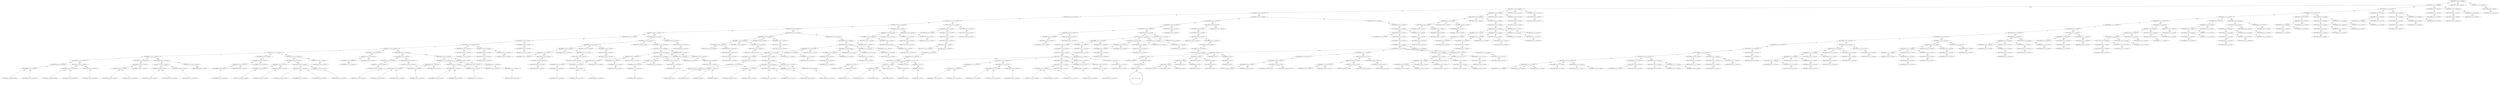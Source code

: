 digraph {
	Node_1940730__0_1__0__1_1__90_20_C0
	Node_1940730__0_1__0__1_1__90_20_C0 -> Node_1970552__1_1__0__1_1__89_20_C1 [label="down"]
	Node_1970552__1_1__0__1_1__89_20_C1
	Node_1970552__1_1__0__1_1__89_20_C1 -> Node_1971611__1_1__50__1_1__38_20_C2 [label="pickup"]
	Node_1971611__1_1__50__1_1__38_20_C2
	Node_1971611__1_1__50__1_1__38_20_C2 -> Node_1941851__0_1__50__1_1__37_20_C3 [label="up"]
	Node_1941851__0_1__50__1_1__37_20_C3
	Node_1941851__0_1__50__1_1__37_20_C3 -> Node_1940925__0_0__50__1_1__36_20_C4 [label="left"]
	Node_1940925__0_0__50__1_1__36_20_C4
	Node_1940925__0_0__50__1_1__36_20_C4 -> Node_1970747__1_0__50__1_1__35_20_C5 [label="down"]
	Node_1970747__1_0__50__1_1__35_20_C5
	Node_1970747__1_0__50__1_1__35_20_C5 -> Node_2000573__2_0__50__1_1__34_20_C6 [label="down"]
	Node_2000573__2_0__50__1_1__34_20_C6
	Node_2000573__2_0__50__1_1__34_20_C6 -> Node_2030395__3_0__50__1_1__33_20_C7 [label="down"]
	Node_2030395__3_0__50__1_1__33_20_C7
	Node_2030395__3_0__50__1_1__33_20_C7 -> Node_2058173__4_0__50__1_1__32_20_C8 [label="down"]
	Node_2058173__4_0__50__1_1__32_20_C8
	Node_2058173__4_0__50__1_1__32_20_C8 -> Node_2087995__5_0__50__1_1__31_20_C9 [label="down"]
	Node_2087995__5_0__50__1_1__31_20_C9
	Node_2087995__5_0__50__1_1__31_20_C9 -> Node_2088991__5_1__50__1_1__30_20_C10 [label="right"]
	Node_2088991__5_1__50__1_1__30_20_C10
	Node_2088991__5_1__50__1_1__30_20_C10 -> Node_2059231__4_1__50__1_1__29_20_C11 [label="up"]
	Node_2059231__4_1__50__1_1__29_20_C11
	Node_2059231__4_1__50__1_1__29_20_C11 -> Node_2029475__3_1__50__1_1__28_20_C12 [label="up"]
	Node_2029475__3_1__50__1_1__28_20_C12
	Node_2029475__3_1__50__1_1__28_20_C12 -> Node_1999715__2_1__50__1_1__27_20_C13 [label="up"]
	Node_1999715__2_1__50__1_1__27_20_C13
	Node_1999715__2_1__50__1_1__27_20_C13 -> Node_1969959__1_1__50__1_1__26_20_C14 [label="up"]
	Node_1969959__1_1__50__1_1__26_20_C14
	Node_1969959__1_1__50__1_1__26_20_C14 -> Node_1940199__0_1__50__1_1__25_20_C15 [label="up"]
	Node_1940199__0_1__50__1_1__25_20_C15
	Node_1940199__0_1__50__1_1__25_20_C15 -> Node_1939273__0_0__50__1_1__24_20_C16 [label="left"]
	Node_1939273__0_0__50__1_1__24_20_C16
	Node_1939273__0_0__50__1_1__24_20_C16 -> Node_1969095__1_0__50__1_1__23_20_C17 [label="down"]
	Node_1969095__1_0__50__1_1__23_20_C17
	Node_1969095__1_0__50__1_1__23_20_C17 -> Node_1998921__2_0__50__1_1__22_20_C18 [label="down"]
	Node_1998921__2_0__50__1_1__22_20_C18
	Node_1969095__1_0__50__1_1__23_20_C17 -> Node_1970091__1_1__50__1_1__22_20_C18 [label="right"]
	Node_1970091__1_1__50__1_1__22_20_C18
	Node_1940199__0_1__50__1_1__25_20_C15 -> Node_1941195__0_2__50__1_1__24_20_C16 [label="right"]
	Node_1941195__0_2__50__1_1__24_20_C16
	Node_1941195__0_2__50__1_1__24_20_C16 -> Node_1971017__1_2__50__1_1__23_20_C17 [label="down"]
	Node_1971017__1_2__50__1_1__23_20_C17
	Node_1971017__1_2__50__1_1__23_20_C17 -> Node_2000843__2_2__50__1_1__22_20_C18 [label="down"]
	Node_2000843__2_2__50__1_1__22_20_C18
	Node_1971017__1_2__50__1_1__23_20_C17 -> Node_1972013__1_3__50__1_1__22_20_C18 [label="right"]
	Node_1972013__1_3__50__1_1__22_20_C18
	Node_1941195__0_2__50__1_1__24_20_C16 -> Node_1942187__0_3__50__1_1__23_20_C17 [label="right"]
	Node_1942187__0_3__50__1_1__23_20_C17
	Node_1942187__0_3__50__1_1__23_20_C17 -> Node_1943183__0_4__50__1_1__22_20_C18 [label="right"]
	Node_1943183__0_4__50__1_1__22_20_C18
	Node_1969959__1_1__50__1_1__26_20_C14 -> Node_1969029__1_0__50__1_1__25_20_C15 [label="left"]
	Node_1969029__1_0__50__1_1__25_20_C15
	Node_1969029__1_0__50__1_1__25_20_C15 -> Node_1998855__2_0__50__1_1__24_20_C16 [label="down"]
	Node_1998855__2_0__50__1_1__24_20_C16
	Node_1998855__2_0__50__1_1__24_20_C16 -> Node_2028677__3_0__50__1_1__23_20_C17 [label="down"]
	Node_2028677__3_0__50__1_1__23_20_C17
	Node_2028677__3_0__50__1_1__23_20_C17 -> Node_2058503__4_0__50__1_1__22_20_C18 [label="down"]
	Node_2058503__4_0__50__1_1__22_20_C18
	Node_2028677__3_0__50__1_1__23_20_C17 -> Node_2029673__3_1__50__1_1__22_20_C18 [label="right"]
	Node_2029673__3_1__50__1_1__22_20_C18
	Node_1998855__2_0__50__1_1__24_20_C16 -> Node_1999847__2_1__50__1_1__23_20_C17 [label="right"]
	Node_1999847__2_1__50__1_1__23_20_C17
	Node_1969959__1_1__50__1_1__26_20_C14 -> Node_1970951__1_2__50__1_1__25_20_C15 [label="right"]
	Node_1970951__1_2__50__1_1__25_20_C15
	Node_1970951__1_2__50__1_1__25_20_C15 -> Node_2000777__2_2__50__1_1__24_20_C16 [label="down"]
	Node_2000777__2_2__50__1_1__24_20_C16
	Node_2000777__2_2__50__1_1__24_20_C16 -> Node_2030599__3_2__50__1_1__23_20_C17 [label="down"]
	Node_2030599__3_2__50__1_1__23_20_C17
	Node_2030599__3_2__50__1_1__23_20_C17 -> Node_2060425__4_2__50__1_1__22_20_C18 [label="down"]
	Node_2060425__4_2__50__1_1__22_20_C18
	Node_2030599__3_2__50__1_1__23_20_C17 -> Node_2031595__3_3__50__1_1__22_20_C18 [label="right"]
	Node_2031595__3_3__50__1_1__22_20_C18
	Node_2000777__2_2__50__1_1__24_20_C16 -> Node_2001769__2_3__50__1_1__23_20_C17 [label="right"]
	Node_2001769__2_3__50__1_1__23_20_C17
	Node_2001769__2_3__50__1_1__23_20_C17 -> Node_2002765__2_4__50__1_1__22_20_C18 [label="right"]
	Node_2002765__2_4__50__1_1__22_20_C18
	Node_1970951__1_2__50__1_1__25_20_C15 -> Node_1971947__1_3__50__1_1__24_20_C16 [label="right"]
	Node_1971947__1_3__50__1_1__24_20_C16
	Node_1971947__1_3__50__1_1__24_20_C16 -> Node_1972939__1_4__50__1_1__23_20_C17 [label="right"]
	Node_1972939__1_4__50__1_1__23_20_C17
	Node_1999715__2_1__50__1_1__27_20_C13 -> Node_1998789__2_0__50__1_1__26_20_C14 [label="left"]
	Node_1998789__2_0__50__1_1__26_20_C14
	Node_1998789__2_0__50__1_1__26_20_C14 -> Node_2028611__3_0__50__1_1__25_20_C15 [label="down"]
	Node_2028611__3_0__50__1_1__25_20_C15
	Node_2028611__3_0__50__1_1__25_20_C15 -> Node_2058437__4_0__50__1_1__24_20_C16 [label="down"]
	Node_2058437__4_0__50__1_1__24_20_C16
	Node_2058437__4_0__50__1_1__24_20_C16 -> Node_2088259__5_0__50__1_1__23_20_C17 [label="down"]
	Node_2088259__5_0__50__1_1__23_20_C17
	Node_2088259__5_0__50__1_1__23_20_C17 -> Node_2089255__5_1__50__1_1__22_20_C18 [label="right"]
	Node_2089255__5_1__50__1_1__22_20_C18
	Node_2058437__4_0__50__1_1__24_20_C16 -> Node_2059429__4_1__50__1_1__23_20_C17 [label="right"]
	Node_2059429__4_1__50__1_1__23_20_C17
	Node_2028611__3_0__50__1_1__25_20_C15 -> Node_2029607__3_1__50__1_1__24_20_C16 [label="right"]
	Node_2029607__3_1__50__1_1__24_20_C16
	Node_1999715__2_1__50__1_1__27_20_C13 -> Node_2000711__2_2__50__1_1__26_20_C14 [label="right"]
	Node_2000711__2_2__50__1_1__26_20_C14
	Node_2000711__2_2__50__1_1__26_20_C14 -> Node_2030533__3_2__50__1_1__25_20_C15 [label="down"]
	Node_2030533__3_2__50__1_1__25_20_C15
	Node_2030533__3_2__50__1_1__25_20_C15 -> Node_2060359__4_2__50__1_1__24_20_C16 [label="down"]
	Node_2060359__4_2__50__1_1__24_20_C16
	Node_2060359__4_2__50__1_1__24_20_C16 -> Node_2090181__5_2__50__1_1__23_20_C17 [label="down"]
	Node_2090181__5_2__50__1_1__23_20_C17
	Node_2090181__5_2__50__1_1__23_20_C17 -> Node_2091177__5_3__50__1_1__22_20_C18 [label="right"]
	Node_2091177__5_3__50__1_1__22_20_C18
	Node_2060359__4_2__50__1_1__24_20_C16 -> Node_2061351__4_3__50__1_1__23_20_C17 [label="right"]
	Node_2061351__4_3__50__1_1__23_20_C17
	Node_2061351__4_3__50__1_1__23_20_C17 -> Node_2062347__4_4__50__1_1__22_20_C18 [label="right"]
	Node_2062347__4_4__50__1_1__22_20_C18
	Node_2030533__3_2__50__1_1__25_20_C15 -> Node_2031529__3_3__50__1_1__24_20_C16 [label="right"]
	Node_2031529__3_3__50__1_1__24_20_C16
	Node_2031529__3_3__50__1_1__24_20_C16 -> Node_2030010__3_3__0__1_1__23_20_C17 [label="drop"]
	Node_2030010__3_3__0__1_1__23_20_C17
	Node_2030010__3_3__0__1_1__23_20_C17 -> Node_2000254__2_3__0__1_1__22_20_C18 [label="up"]
	Node_2000254__2_3__0__1_1__22_20_C18
	Node_2030010__3_3__0__1_1__23_20_C17 -> Node_2059836__4_3__0__1_1__22_20_C18 [label="down"]
	Node_2059836__4_3__0__1_1__22_20_C18
	Node_2030010__3_3__0__1_1__23_20_C17 -> Node_2029084__3_2__0__1_1__22_20_C18 [label="left"]
	Node_2029084__3_2__0__1_1__22_20_C18
	Node_2030010__3_3__0__1_1__23_20_C17 -> Node_2031006__3_4__0__1_1__22_20_C18 [label="right"]
	Node_2031006__3_4__0__1_1__22_20_C18
	Node_2031529__3_3__50__1_1__24_20_C16 -> Node_2032521__3_4__50__1_1__23_20_C17 [label="right"]
	Node_2032521__3_4__50__1_1__23_20_C17
	Node_2000711__2_2__50__1_1__26_20_C14 -> Node_2001703__2_3__50__1_1__25_20_C15 [label="right"]
	Node_2001703__2_3__50__1_1__25_20_C15
	Node_2001703__2_3__50__1_1__25_20_C15 -> Node_2002699__2_4__50__1_1__24_20_C16 [label="right"]
	Node_2002699__2_4__50__1_1__24_20_C16
	Node_2029475__3_1__50__1_1__28_20_C12 -> Node_2028545__3_0__50__1_1__27_20_C13 [label="left"]
	Node_2028545__3_0__50__1_1__27_20_C13
	Node_2028545__3_0__50__1_1__27_20_C13 -> Node_2058371__4_0__50__1_1__26_20_C14 [label="down"]
	Node_2058371__4_0__50__1_1__26_20_C14
	Node_2058371__4_0__50__1_1__26_20_C14 -> Node_2088193__5_0__50__1_1__25_20_C15 [label="down"]
	Node_2088193__5_0__50__1_1__25_20_C15
	Node_2088193__5_0__50__1_1__25_20_C15 -> Node_2089189__5_1__50__1_1__24_20_C16 [label="right"]
	Node_2089189__5_1__50__1_1__24_20_C16
	Node_2058371__4_0__50__1_1__26_20_C14 -> Node_2059363__4_1__50__1_1__25_20_C15 [label="right"]
	Node_2059363__4_1__50__1_1__25_20_C15
	Node_2029475__3_1__50__1_1__28_20_C12 -> Node_2030467__3_2__50__1_1__27_20_C13 [label="right"]
	Node_2030467__3_2__50__1_1__27_20_C13
	Node_2030467__3_2__50__1_1__27_20_C13 -> Node_2060293__4_2__50__1_1__26_20_C14 [label="down"]
	Node_2060293__4_2__50__1_1__26_20_C14
	Node_2060293__4_2__50__1_1__26_20_C14 -> Node_2090115__5_2__50__1_1__25_20_C15 [label="down"]
	Node_2090115__5_2__50__1_1__25_20_C15
	Node_2090115__5_2__50__1_1__25_20_C15 -> Node_2091111__5_3__50__1_1__24_20_C16 [label="right"]
	Node_2091111__5_3__50__1_1__24_20_C16
	Node_2091111__5_3__50__1_1__24_20_C16 -> Node_2092103__5_4__50__1_1__23_20_C17 [label="right"]
	Node_2092103__5_4__50__1_1__23_20_C17
	Node_2060293__4_2__50__1_1__26_20_C14 -> Node_2061285__4_3__50__1_1__25_20_C15 [label="right"]
	Node_2061285__4_3__50__1_1__25_20_C15
	Node_2061285__4_3__50__1_1__25_20_C15 -> Node_2062281__4_4__50__1_1__24_20_C16 [label="right"]
	Node_2062281__4_4__50__1_1__24_20_C16
	Node_2030467__3_2__50__1_1__27_20_C13 -> Node_2031463__3_3__50__1_1__26_20_C14 [label="right"]
	Node_2031463__3_3__50__1_1__26_20_C14
	Node_2031463__3_3__50__1_1__26_20_C14 -> Node_2029944__3_3__0__1_1__25_20_C15 [label="drop"]
	Node_2029944__3_3__0__1_1__25_20_C15
	Node_2029944__3_3__0__1_1__25_20_C15 -> Node_2000188__2_3__0__1_1__24_20_C16 [label="up"]
	Node_2000188__2_3__0__1_1__24_20_C16
	Node_2000188__2_3__0__1_1__24_20_C16 -> Node_1970428__1_3__0__1_1__23_20_C17 [label="up"]
	Node_1970428__1_3__0__1_1__23_20_C17
	Node_1970428__1_3__0__1_1__23_20_C17 -> Node_1940672__0_3__0__1_1__22_20_C18 [label="up"]
	Node_1940672__0_3__0__1_1__22_20_C18
	Node_1970428__1_3__0__1_1__23_20_C17 -> Node_1969502__1_2__0__1_1__22_20_C18 [label="left"]
	Node_1969502__1_2__0__1_1__22_20_C18
	Node_1970428__1_3__0__1_1__23_20_C17 -> Node_1971424__1_4__0__1_1__22_20_C18 [label="right"]
	Node_1971424__1_4__0__1_1__22_20_C18
	Node_2000188__2_3__0__1_1__24_20_C16 -> Node_1999258__2_2__0__1_1__23_20_C17 [label="left"]
	Node_1999258__2_2__0__1_1__23_20_C17
	Node_1999258__2_2__0__1_1__23_20_C17 -> Node_1998332__2_1__0__1_1__22_20_C18 [label="left"]
	Node_1998332__2_1__0__1_1__22_20_C18
	Node_2000188__2_3__0__1_1__24_20_C16 -> Node_2001180__2_4__0__1_1__23_20_C17 [label="right"]
	Node_2001180__2_4__0__1_1__23_20_C17
	Node_2029944__3_3__0__1_1__25_20_C15 -> Node_2059770__4_3__0__1_1__24_20_C16 [label="down"]
	Node_2059770__4_3__0__1_1__24_20_C16
	Node_2059770__4_3__0__1_1__24_20_C16 -> Node_2089592__5_3__0__1_1__23_20_C17 [label="down"]
	Node_2089592__5_3__0__1_1__23_20_C17
	Node_2089592__5_3__0__1_1__23_20_C17 -> Node_2088666__5_2__0__1_1__22_20_C18 [label="left"]
	Node_2088666__5_2__0__1_1__22_20_C18
	Node_2089592__5_3__0__1_1__23_20_C17 -> Node_2090588__5_4__0__1_1__22_20_C18 [label="right"]
	Node_2090588__5_4__0__1_1__22_20_C18
	Node_2059770__4_3__0__1_1__24_20_C16 -> Node_2058840__4_2__0__1_1__23_20_C17 [label="left"]
	Node_2058840__4_2__0__1_1__23_20_C17
	Node_2058840__4_2__0__1_1__23_20_C17 -> Node_2057914__4_1__0__1_1__22_20_C18 [label="left"]
	Node_2057914__4_1__0__1_1__22_20_C18
	Node_2059770__4_3__0__1_1__24_20_C16 -> Node_2060762__4_4__0__1_1__23_20_C17 [label="right"]
	Node_2060762__4_4__0__1_1__23_20_C17
	Node_2029944__3_3__0__1_1__25_20_C15 -> Node_2029018__3_2__0__1_1__24_20_C16 [label="left"]
	Node_2029018__3_2__0__1_1__24_20_C16
	Node_2029018__3_2__0__1_1__24_20_C16 -> Node_2028088__3_1__0__1_1__23_20_C17 [label="left"]
	Node_2028088__3_1__0__1_1__23_20_C17
	Node_2028088__3_1__0__1_1__23_20_C17 -> Node_2027162__3_0__0__1_1__22_20_C18 [label="left"]
	Node_2027162__3_0__0__1_1__22_20_C18
	Node_2029944__3_3__0__1_1__25_20_C15 -> Node_2030940__3_4__0__1_1__24_20_C16 [label="right"]
	Node_2030940__3_4__0__1_1__24_20_C16
	Node_2031463__3_3__50__1_1__26_20_C14 -> Node_2032455__3_4__50__1_1__25_20_C15 [label="right"]
	Node_2032455__3_4__50__1_1__25_20_C15
	Node_2059231__4_1__50__1_1__29_20_C11 -> Node_2058305__4_0__50__1_1__28_20_C12 [label="left"]
	Node_2058305__4_0__50__1_1__28_20_C12
	Node_2058305__4_0__50__1_1__28_20_C12 -> Node_2088127__5_0__50__1_1__27_20_C13 [label="down"]
	Node_2088127__5_0__50__1_1__27_20_C13
	Node_2088127__5_0__50__1_1__27_20_C13 -> Node_2089123__5_1__50__1_1__26_20_C14 [label="right"]
	Node_2089123__5_1__50__1_1__26_20_C14
	Node_2059231__4_1__50__1_1__29_20_C11 -> Node_2060227__4_2__50__1_1__28_20_C12 [label="right"]
	Node_2060227__4_2__50__1_1__28_20_C12
	Node_2060227__4_2__50__1_1__28_20_C12 -> Node_2090049__5_2__50__1_1__27_20_C13 [label="down"]
	Node_2090049__5_2__50__1_1__27_20_C13
	Node_2090049__5_2__50__1_1__27_20_C13 -> Node_2091045__5_3__50__1_1__26_20_C14 [label="right"]
	Node_2091045__5_3__50__1_1__26_20_C14
	Node_2091045__5_3__50__1_1__26_20_C14 -> Node_2092037__5_4__50__1_1__25_20_C15 [label="right"]
	Node_2092037__5_4__50__1_1__25_20_C15
	Node_2060227__4_2__50__1_1__28_20_C12 -> Node_2061219__4_3__50__1_1__27_20_C13 [label="right"]
	Node_2061219__4_3__50__1_1__27_20_C13
	Node_2061219__4_3__50__1_1__27_20_C13 -> Node_2062215__4_4__50__1_1__26_20_C14 [label="right"]
	Node_2062215__4_4__50__1_1__26_20_C14
	Node_2088991__5_1__50__1_1__30_20_C10 -> Node_2089983__5_2__50__1_1__29_20_C11 [label="right"]
	Node_2089983__5_2__50__1_1__29_20_C11
	Node_2089983__5_2__50__1_1__29_20_C11 -> Node_2090979__5_3__50__1_1__28_20_C12 [label="right"]
	Node_2090979__5_3__50__1_1__28_20_C12
	Node_2090979__5_3__50__1_1__28_20_C12 -> Node_2091971__5_4__50__1_1__27_20_C13 [label="right"]
	Node_2091971__5_4__50__1_1__27_20_C13
	Node_2058173__4_0__50__1_1__32_20_C8 -> Node_2059165__4_1__50__1_1__31_20_C9 [label="right"]
	Node_2059165__4_1__50__1_1__31_20_C9
	Node_2059165__4_1__50__1_1__31_20_C9 -> Node_2029409__3_1__50__1_1__30_20_C10 [label="up"]
	Node_2029409__3_1__50__1_1__30_20_C10
	Node_2029409__3_1__50__1_1__30_20_C10 -> Node_1999649__2_1__50__1_1__29_20_C11 [label="up"]
	Node_1999649__2_1__50__1_1__29_20_C11
	Node_1999649__2_1__50__1_1__29_20_C11 -> Node_1969893__1_1__50__1_1__28_20_C12 [label="up"]
	Node_1969893__1_1__50__1_1__28_20_C12
	Node_1969893__1_1__50__1_1__28_20_C12 -> Node_1940133__0_1__50__1_1__27_20_C13 [label="up"]
	Node_1940133__0_1__50__1_1__27_20_C13
	Node_1940133__0_1__50__1_1__27_20_C13 -> Node_1939207__0_0__50__1_1__26_20_C14 [label="left"]
	Node_1939207__0_0__50__1_1__26_20_C14
	Node_1940133__0_1__50__1_1__27_20_C13 -> Node_1941129__0_2__50__1_1__26_20_C14 [label="right"]
	Node_1941129__0_2__50__1_1__26_20_C14
	Node_1941129__0_2__50__1_1__26_20_C14 -> Node_1942121__0_3__50__1_1__25_20_C15 [label="right"]
	Node_1942121__0_3__50__1_1__25_20_C15
	Node_1942121__0_3__50__1_1__25_20_C15 -> Node_1943117__0_4__50__1_1__24_20_C16 [label="right"]
	Node_1943117__0_4__50__1_1__24_20_C16
	Node_1943117__0_4__50__1_1__24_20_C16 -> Node_1941598__0_4__0__1_1__23_20_C17 [label="drop"]
	Node_1941598__0_4__0__1_1__23_20_C17
	Node_1969893__1_1__50__1_1__28_20_C12 -> Node_1968963__1_0__50__1_1__27_20_C13 [label="left"]
	Node_1968963__1_0__50__1_1__27_20_C13
	Node_1969893__1_1__50__1_1__28_20_C12 -> Node_1970885__1_2__50__1_1__27_20_C13 [label="right"]
	Node_1970885__1_2__50__1_1__27_20_C13
	Node_1970885__1_2__50__1_1__27_20_C13 -> Node_1971881__1_3__50__1_1__26_20_C14 [label="right"]
	Node_1971881__1_3__50__1_1__26_20_C14
	Node_1971881__1_3__50__1_1__26_20_C14 -> Node_1972873__1_4__50__1_1__25_20_C15 [label="right"]
	Node_1972873__1_4__50__1_1__25_20_C15
	Node_1999649__2_1__50__1_1__29_20_C11 -> Node_1998723__2_0__50__1_1__28_20_C12 [label="left"]
	Node_1998723__2_0__50__1_1__28_20_C12
	Node_1999649__2_1__50__1_1__29_20_C11 -> Node_2000645__2_2__50__1_1__28_20_C12 [label="right"]
	Node_2000645__2_2__50__1_1__28_20_C12
	Node_2000645__2_2__50__1_1__28_20_C12 -> Node_2001637__2_3__50__1_1__27_20_C13 [label="right"]
	Node_2001637__2_3__50__1_1__27_20_C13
	Node_2001637__2_3__50__1_1__27_20_C13 -> Node_2002633__2_4__50__1_1__26_20_C14 [label="right"]
	Node_2002633__2_4__50__1_1__26_20_C14
	Node_2029409__3_1__50__1_1__30_20_C10 -> Node_2028479__3_0__50__1_1__29_20_C11 [label="left"]
	Node_2028479__3_0__50__1_1__29_20_C11
	Node_2029409__3_1__50__1_1__30_20_C10 -> Node_2030401__3_2__50__1_1__29_20_C11 [label="right"]
	Node_2030401__3_2__50__1_1__29_20_C11
	Node_2030401__3_2__50__1_1__29_20_C11 -> Node_2031397__3_3__50__1_1__28_20_C12 [label="right"]
	Node_2031397__3_3__50__1_1__28_20_C12
	Node_2031397__3_3__50__1_1__28_20_C12 -> Node_2029878__3_3__0__1_1__27_20_C13 [label="drop"]
	Node_2029878__3_3__0__1_1__27_20_C13
	Node_2029878__3_3__0__1_1__27_20_C13 -> Node_2000122__2_3__0__1_1__26_20_C14 [label="up"]
	Node_2000122__2_3__0__1_1__26_20_C14
	Node_2000122__2_3__0__1_1__26_20_C14 -> Node_1970362__1_3__0__1_1__25_20_C15 [label="up"]
	Node_1970362__1_3__0__1_1__25_20_C15
	Node_1970362__1_3__0__1_1__25_20_C15 -> Node_1940606__0_3__0__1_1__24_20_C16 [label="up"]
	Node_1940606__0_3__0__1_1__24_20_C16
	Node_1940606__0_3__0__1_1__24_20_C16 -> Node_1939676__0_2__0__1_1__23_20_C17 [label="left"]
	Node_1939676__0_2__0__1_1__23_20_C17
	Node_1939676__0_2__0__1_1__23_20_C17 -> Node_1938750__0_1__0__1_1__22_20_C18 [label="left"]
	Node_1938750__0_1__0__1_1__22_20_C18
	Node_1970362__1_3__0__1_1__25_20_C15 -> Node_1969436__1_2__0__1_1__24_20_C16 [label="left"]
	Node_1969436__1_2__0__1_1__24_20_C16
	Node_1969436__1_2__0__1_1__24_20_C16 -> Node_1968506__1_1__0__1_1__23_20_C17 [label="left"]
	Node_1968506__1_1__0__1_1__23_20_C17
	Node_1968506__1_1__0__1_1__23_20_C17 -> Node_1969913__1_1__23__1_1__0_19_C17 [label="pickup"]
	Node_1969913__1_1__23__1_1__0_19_C17
	Node_1968506__1_1__0__1_1__23_20_C17 -> Node_1967580__1_0__0__1_1__22_20_C18 [label="left"]
	Node_1967580__1_0__0__1_1__22_20_C18
	Node_1970362__1_3__0__1_1__25_20_C15 -> Node_1971358__1_4__0__1_1__24_20_C16 [label="right"]
	Node_1971358__1_4__0__1_1__24_20_C16
	Node_2000122__2_3__0__1_1__26_20_C14 -> Node_1999192__2_2__0__1_1__25_20_C15 [label="left"]
	Node_1999192__2_2__0__1_1__25_20_C15
	Node_1999192__2_2__0__1_1__25_20_C15 -> Node_1998266__2_1__0__1_1__24_20_C16 [label="left"]
	Node_1998266__2_1__0__1_1__24_20_C16
	Node_1998266__2_1__0__1_1__24_20_C16 -> Node_1997336__2_0__0__1_1__23_20_C17 [label="left"]
	Node_1997336__2_0__0__1_1__23_20_C17
	Node_2000122__2_3__0__1_1__26_20_C14 -> Node_2001114__2_4__0__1_1__25_20_C15 [label="right"]
	Node_2001114__2_4__0__1_1__25_20_C15
	Node_2029878__3_3__0__1_1__27_20_C13 -> Node_2059704__4_3__0__1_1__26_20_C14 [label="down"]
	Node_2059704__4_3__0__1_1__26_20_C14
	Node_2059704__4_3__0__1_1__26_20_C14 -> Node_2089526__5_3__0__1_1__25_20_C15 [label="down"]
	Node_2089526__5_3__0__1_1__25_20_C15
	Node_2089526__5_3__0__1_1__25_20_C15 -> Node_2088600__5_2__0__1_1__24_20_C16 [label="left"]
	Node_2088600__5_2__0__1_1__24_20_C16
	Node_2088600__5_2__0__1_1__24_20_C16 -> Node_2087670__5_1__0__1_1__23_20_C17 [label="left"]
	Node_2087670__5_1__0__1_1__23_20_C17
	Node_2087670__5_1__0__1_1__23_20_C17 -> Node_2086744__5_0__0__1_1__22_20_C18 [label="left"]
	Node_2086744__5_0__0__1_1__22_20_C18
	Node_2089526__5_3__0__1_1__25_20_C15 -> Node_2090522__5_4__0__1_1__24_20_C16 [label="right"]
	Node_2090522__5_4__0__1_1__24_20_C16
	Node_2059704__4_3__0__1_1__26_20_C14 -> Node_2058774__4_2__0__1_1__25_20_C15 [label="left"]
	Node_2058774__4_2__0__1_1__25_20_C15
	Node_2058774__4_2__0__1_1__25_20_C15 -> Node_2057848__4_1__0__1_1__24_20_C16 [label="left"]
	Node_2057848__4_1__0__1_1__24_20_C16
	Node_2057848__4_1__0__1_1__24_20_C16 -> Node_2056918__4_0__0__1_1__23_20_C17 [label="left"]
	Node_2056918__4_0__0__1_1__23_20_C17
	Node_2059704__4_3__0__1_1__26_20_C14 -> Node_2060696__4_4__0__1_1__25_20_C15 [label="right"]
	Node_2060696__4_4__0__1_1__25_20_C15
	Node_2029878__3_3__0__1_1__27_20_C13 -> Node_2028952__3_2__0__1_1__26_20_C14 [label="left"]
	Node_2028952__3_2__0__1_1__26_20_C14
	Node_2028952__3_2__0__1_1__26_20_C14 -> Node_2028022__3_1__0__1_1__25_20_C15 [label="left"]
	Node_2028022__3_1__0__1_1__25_20_C15
	Node_2028022__3_1__0__1_1__25_20_C15 -> Node_2027096__3_0__0__1_1__24_20_C16 [label="left"]
	Node_2027096__3_0__0__1_1__24_20_C16
	Node_2029878__3_3__0__1_1__27_20_C13 -> Node_2030874__3_4__0__1_1__26_20_C14 [label="right"]
	Node_2030874__3_4__0__1_1__26_20_C14
	Node_2031397__3_3__50__1_1__28_20_C12 -> Node_2032389__3_4__50__1_1__27_20_C13 [label="right"]
	Node_2032389__3_4__50__1_1__27_20_C13
	Node_2059165__4_1__50__1_1__31_20_C9 -> Node_2060161__4_2__50__1_1__30_20_C10 [label="right"]
	Node_2060161__4_2__50__1_1__30_20_C10
	Node_2060161__4_2__50__1_1__30_20_C10 -> Node_2061153__4_3__50__1_1__29_20_C11 [label="right"]
	Node_2061153__4_3__50__1_1__29_20_C11
	Node_2061153__4_3__50__1_1__29_20_C11 -> Node_2062149__4_4__50__1_1__28_20_C12 [label="right"]
	Node_2062149__4_4__50__1_1__28_20_C12
	Node_2030395__3_0__50__1_1__33_20_C7 -> Node_2029343__3_1__50__1_1__32_20_C8 [label="right"]
	Node_2029343__3_1__50__1_1__32_20_C8
	Node_2029343__3_1__50__1_1__32_20_C8 -> Node_1999583__2_1__50__1_1__31_20_C9 [label="up"]
	Node_1999583__2_1__50__1_1__31_20_C9
	Node_1999583__2_1__50__1_1__31_20_C9 -> Node_1969827__1_1__50__1_1__30_20_C10 [label="up"]
	Node_1969827__1_1__50__1_1__30_20_C10
	Node_1969827__1_1__50__1_1__30_20_C10 -> Node_1940067__0_1__50__1_1__29_20_C11 [label="up"]
	Node_1940067__0_1__50__1_1__29_20_C11
	Node_1940067__0_1__50__1_1__29_20_C11 -> Node_1939141__0_0__50__1_1__28_20_C12 [label="left"]
	Node_1939141__0_0__50__1_1__28_20_C12
	Node_1940067__0_1__50__1_1__29_20_C11 -> Node_1941063__0_2__50__1_1__28_20_C12 [label="right"]
	Node_1941063__0_2__50__1_1__28_20_C12
	Node_1941063__0_2__50__1_1__28_20_C12 -> Node_1942055__0_3__50__1_1__27_20_C13 [label="right"]
	Node_1942055__0_3__50__1_1__27_20_C13
	Node_1942055__0_3__50__1_1__27_20_C13 -> Node_1943051__0_4__50__1_1__26_20_C14 [label="right"]
	Node_1943051__0_4__50__1_1__26_20_C14
	Node_1943051__0_4__50__1_1__26_20_C14 -> Node_1941532__0_4__0__1_1__25_20_C15 [label="drop"]
	Node_1941532__0_4__0__1_1__25_20_C15
	Node_1969827__1_1__50__1_1__30_20_C10 -> Node_1968897__1_0__50__1_1__29_20_C11 [label="left"]
	Node_1968897__1_0__50__1_1__29_20_C11
	Node_1969827__1_1__50__1_1__30_20_C10 -> Node_1970819__1_2__50__1_1__29_20_C11 [label="right"]
	Node_1970819__1_2__50__1_1__29_20_C11
	Node_1970819__1_2__50__1_1__29_20_C11 -> Node_1971815__1_3__50__1_1__28_20_C12 [label="right"]
	Node_1971815__1_3__50__1_1__28_20_C12
	Node_1971815__1_3__50__1_1__28_20_C12 -> Node_1972807__1_4__50__1_1__27_20_C13 [label="right"]
	Node_1972807__1_4__50__1_1__27_20_C13
	Node_1999583__2_1__50__1_1__31_20_C9 -> Node_1998657__2_0__50__1_1__30_20_C10 [label="left"]
	Node_1998657__2_0__50__1_1__30_20_C10
	Node_1999583__2_1__50__1_1__31_20_C9 -> Node_2000579__2_2__50__1_1__30_20_C10 [label="right"]
	Node_2000579__2_2__50__1_1__30_20_C10
	Node_2000579__2_2__50__1_1__30_20_C10 -> Node_2001571__2_3__50__1_1__29_20_C11 [label="right"]
	Node_2001571__2_3__50__1_1__29_20_C11
	Node_2001571__2_3__50__1_1__29_20_C11 -> Node_2002567__2_4__50__1_1__28_20_C12 [label="right"]
	Node_2002567__2_4__50__1_1__28_20_C12
	Node_2029343__3_1__50__1_1__32_20_C8 -> Node_2030335__3_2__50__1_1__31_20_C9 [label="right"]
	Node_2030335__3_2__50__1_1__31_20_C9
	Node_2030335__3_2__50__1_1__31_20_C9 -> Node_2031331__3_3__50__1_1__30_20_C10 [label="right"]
	Node_2031331__3_3__50__1_1__30_20_C10
	Node_2031331__3_3__50__1_1__30_20_C10 -> Node_2029812__3_3__0__1_1__29_20_C11 [label="drop"]
	Node_2029812__3_3__0__1_1__29_20_C11
	Node_2029812__3_3__0__1_1__29_20_C11 -> Node_2000056__2_3__0__1_1__28_20_C12 [label="up"]
	Node_2000056__2_3__0__1_1__28_20_C12
	Node_2000056__2_3__0__1_1__28_20_C12 -> Node_1970296__1_3__0__1_1__27_20_C13 [label="up"]
	Node_1970296__1_3__0__1_1__27_20_C13
	Node_1970296__1_3__0__1_1__27_20_C13 -> Node_1940540__0_3__0__1_1__26_20_C14 [label="up"]
	Node_1940540__0_3__0__1_1__26_20_C14
	Node_1940540__0_3__0__1_1__26_20_C14 -> Node_1939610__0_2__0__1_1__25_20_C15 [label="left"]
	Node_1939610__0_2__0__1_1__25_20_C15
	Node_1939610__0_2__0__1_1__25_20_C15 -> Node_1938684__0_1__0__1_1__24_20_C16 [label="left"]
	Node_1938684__0_1__0__1_1__24_20_C16
	Node_1938684__0_1__0__1_1__24_20_C16 -> Node_1937754__0_0__0__1_1__23_20_C17 [label="left"]
	Node_1937754__0_0__0__1_1__23_20_C17
	Node_1970296__1_3__0__1_1__27_20_C13 -> Node_1969370__1_2__0__1_1__26_20_C14 [label="left"]
	Node_1969370__1_2__0__1_1__26_20_C14
	Node_1969370__1_2__0__1_1__26_20_C14 -> Node_1968440__1_1__0__1_1__25_20_C15 [label="left"]
	Node_1968440__1_1__0__1_1__25_20_C15
	Node_1968440__1_1__0__1_1__25_20_C15 -> Node_1969975__1_1__25__1_1__0_19_C15 [label="pickup"]
	Node_1969975__1_1__25__1_1__0_19_C15
	Node_1969975__1_1__25__1_1__0_19_C15 -> Node_984901__1_1__25__C15 [label="retrieve"]
	Node_984901__1_1__25__C15
	Node_984901__1_1__25__C15 -> Node_955110__0_1__25__C15 [label="up"]
	Node_955110__0_1__25__C15
	Node_984901__1_1__25__C15 -> Node_1014692__2_1__25__C15 [label="down"]
	Node_1014692__2_1__25__C15
	Node_984901__1_1__25__C15 -> Node_983940__1_0__25__C15 [label="left"]
	Node_983940__1_0__25__C15
	Node_984901__1_1__25__C15 -> Node_985862__1_2__25__C15 [label="right"]
	Node_985862__1_2__25__C15
	Node_1969975__1_1__25__1_1__0_19_C15 -> Node_1940185__0_1__25__1_1__0_18_C15 [label="up"]
	Node_1940185__0_1__25__1_1__0_18_C15
	Node_1940185__0_1__25__1_1__0_18_C15 -> Node_1939221__0_0__25__1_1__0_17_C15 [label="left"]
	Node_1939221__0_0__25__1_1__0_17_C15
	Node_1940185__0_1__25__1_1__0_18_C15 -> Node_1941143__0_2__25__1_1__0_17_C15 [label="right"]
	Node_1941143__0_2__25__1_1__0_17_C15
	Node_1969975__1_1__25__1_1__0_19_C15 -> Node_1999767__2_1__25__1_1__0_18_C15 [label="down"]
	Node_1999767__2_1__25__1_1__0_18_C15
	Node_1999767__2_1__25__1_1__0_18_C15 -> Node_2029555__3_1__25__1_1__0_17_C15 [label="down"]
	Node_2029555__3_1__25__1_1__0_17_C15
	Node_1999767__2_1__25__1_1__0_18_C15 -> Node_1998803__2_0__25__1_1__0_17_C15 [label="left"]
	Node_1998803__2_0__25__1_1__0_17_C15
	Node_1999767__2_1__25__1_1__0_18_C15 -> Node_2000725__2_2__25__1_1__0_17_C15 [label="right"]
	Node_2000725__2_2__25__1_1__0_17_C15
	Node_1969975__1_1__25__1_1__0_19_C15 -> Node_1969015__1_0__25__1_1__0_18_C15 [label="left"]
	Node_1969015__1_0__25__1_1__0_18_C15
	Node_1969975__1_1__25__1_1__0_19_C15 -> Node_1970937__1_2__25__1_1__0_18_C15 [label="right"]
	Node_1970937__1_2__25__1_1__0_18_C15
	Node_1970937__1_2__25__1_1__0_18_C15 -> Node_1971895__1_3__25__1_1__0_17_C15 [label="right"]
	Node_1971895__1_3__25__1_1__0_17_C15
	Node_1968440__1_1__0__1_1__25_20_C15 -> Node_1967514__1_0__0__1_1__24_20_C16 [label="left"]
	Node_1967514__1_0__0__1_1__24_20_C16
	Node_1970296__1_3__0__1_1__27_20_C13 -> Node_1971292__1_4__0__1_1__26_20_C14 [label="right"]
	Node_1971292__1_4__0__1_1__26_20_C14
	Node_2000056__2_3__0__1_1__28_20_C12 -> Node_1999126__2_2__0__1_1__27_20_C13 [label="left"]
	Node_1999126__2_2__0__1_1__27_20_C13
	Node_1999126__2_2__0__1_1__27_20_C13 -> Node_1998200__2_1__0__1_1__26_20_C14 [label="left"]
	Node_1998200__2_1__0__1_1__26_20_C14
	Node_1998200__2_1__0__1_1__26_20_C14 -> Node_1997270__2_0__0__1_1__25_20_C15 [label="left"]
	Node_1997270__2_0__0__1_1__25_20_C15
	Node_2000056__2_3__0__1_1__28_20_C12 -> Node_2001048__2_4__0__1_1__27_20_C13 [label="right"]
	Node_2001048__2_4__0__1_1__27_20_C13
	Node_2029812__3_3__0__1_1__29_20_C11 -> Node_2059638__4_3__0__1_1__28_20_C12 [label="down"]
	Node_2059638__4_3__0__1_1__28_20_C12
	Node_2059638__4_3__0__1_1__28_20_C12 -> Node_2089460__5_3__0__1_1__27_20_C13 [label="down"]
	Node_2089460__5_3__0__1_1__27_20_C13
	Node_2089460__5_3__0__1_1__27_20_C13 -> Node_2088534__5_2__0__1_1__26_20_C14 [label="left"]
	Node_2088534__5_2__0__1_1__26_20_C14
	Node_2088534__5_2__0__1_1__26_20_C14 -> Node_2087604__5_1__0__1_1__25_20_C15 [label="left"]
	Node_2087604__5_1__0__1_1__25_20_C15
	Node_2087604__5_1__0__1_1__25_20_C15 -> Node_2086678__5_0__0__1_1__24_20_C16 [label="left"]
	Node_2086678__5_0__0__1_1__24_20_C16
	Node_2089460__5_3__0__1_1__27_20_C13 -> Node_2090456__5_4__0__1_1__26_20_C14 [label="right"]
	Node_2090456__5_4__0__1_1__26_20_C14
	Node_2059638__4_3__0__1_1__28_20_C12 -> Node_2058708__4_2__0__1_1__27_20_C13 [label="left"]
	Node_2058708__4_2__0__1_1__27_20_C13
	Node_2058708__4_2__0__1_1__27_20_C13 -> Node_2057782__4_1__0__1_1__26_20_C14 [label="left"]
	Node_2057782__4_1__0__1_1__26_20_C14
	Node_2057782__4_1__0__1_1__26_20_C14 -> Node_2056852__4_0__0__1_1__25_20_C15 [label="left"]
	Node_2056852__4_0__0__1_1__25_20_C15
	Node_2059638__4_3__0__1_1__28_20_C12 -> Node_2060630__4_4__0__1_1__27_20_C13 [label="right"]
	Node_2060630__4_4__0__1_1__27_20_C13
	Node_2029812__3_3__0__1_1__29_20_C11 -> Node_2028886__3_2__0__1_1__28_20_C12 [label="left"]
	Node_2028886__3_2__0__1_1__28_20_C12
	Node_2028886__3_2__0__1_1__28_20_C12 -> Node_2027956__3_1__0__1_1__27_20_C13 [label="left"]
	Node_2027956__3_1__0__1_1__27_20_C13
	Node_2027956__3_1__0__1_1__27_20_C13 -> Node_2027030__3_0__0__1_1__26_20_C14 [label="left"]
	Node_2027030__3_0__0__1_1__26_20_C14
	Node_2029812__3_3__0__1_1__29_20_C11 -> Node_2030808__3_4__0__1_1__28_20_C12 [label="right"]
	Node_2030808__3_4__0__1_1__28_20_C12
	Node_2031331__3_3__50__1_1__30_20_C10 -> Node_2032323__3_4__50__1_1__29_20_C11 [label="right"]
	Node_2032323__3_4__50__1_1__29_20_C11
	Node_2000573__2_0__50__1_1__34_20_C6 -> Node_2001565__2_1__50__1_1__33_20_C7 [label="right"]
	Node_2001565__2_1__50__1_1__33_20_C7
	Node_2001565__2_1__50__1_1__33_20_C7 -> Node_1969761__1_1__50__1_1__32_20_C8 [label="up"]
	Node_1969761__1_1__50__1_1__32_20_C8
	Node_1969761__1_1__50__1_1__32_20_C8 -> Node_1940001__0_1__50__1_1__31_20_C9 [label="up"]
	Node_1940001__0_1__50__1_1__31_20_C9
	Node_1940001__0_1__50__1_1__31_20_C9 -> Node_1939075__0_0__50__1_1__30_20_C10 [label="left"]
	Node_1939075__0_0__50__1_1__30_20_C10
	Node_1940001__0_1__50__1_1__31_20_C9 -> Node_1940997__0_2__50__1_1__30_20_C10 [label="right"]
	Node_1940997__0_2__50__1_1__30_20_C10
	Node_1940997__0_2__50__1_1__30_20_C10 -> Node_1941989__0_3__50__1_1__29_20_C11 [label="right"]
	Node_1941989__0_3__50__1_1__29_20_C11
	Node_1941989__0_3__50__1_1__29_20_C11 -> Node_1942985__0_4__50__1_1__28_20_C12 [label="right"]
	Node_1942985__0_4__50__1_1__28_20_C12
	Node_1942985__0_4__50__1_1__28_20_C12 -> Node_1941466__0_4__0__1_1__27_20_C13 [label="drop"]
	Node_1941466__0_4__0__1_1__27_20_C13
	Node_1969761__1_1__50__1_1__32_20_C8 -> Node_1968831__1_0__50__1_1__31_20_C9 [label="left"]
	Node_1968831__1_0__50__1_1__31_20_C9
	Node_1969761__1_1__50__1_1__32_20_C8 -> Node_1970753__1_2__50__1_1__31_20_C9 [label="right"]
	Node_1970753__1_2__50__1_1__31_20_C9
	Node_1970753__1_2__50__1_1__31_20_C9 -> Node_1971749__1_3__50__1_1__30_20_C10 [label="right"]
	Node_1971749__1_3__50__1_1__30_20_C10
	Node_1971749__1_3__50__1_1__30_20_C10 -> Node_1972741__1_4__50__1_1__29_20_C11 [label="right"]
	Node_1972741__1_4__50__1_1__29_20_C11
	Node_2001565__2_1__50__1_1__33_20_C7 -> Node_2000513__2_2__50__1_1__32_20_C8 [label="right"]
	Node_2000513__2_2__50__1_1__32_20_C8
	Node_2000513__2_2__50__1_1__32_20_C8 -> Node_2001505__2_3__50__1_1__31_20_C9 [label="right"]
	Node_2001505__2_3__50__1_1__31_20_C9
	Node_2001505__2_3__50__1_1__31_20_C9 -> Node_2002501__2_4__50__1_1__30_20_C10 [label="right"]
	Node_2002501__2_4__50__1_1__30_20_C10
	Node_1970747__1_0__50__1_1__35_20_C5 -> Node_1971743__1_1__50__1_1__34_20_C6 [label="right"]
	Node_1971743__1_1__50__1_1__34_20_C6
	Node_1971743__1_1__50__1_1__34_20_C6 -> Node_1941983__0_1__50__1_1__33_20_C7 [label="up"]
	Node_1941983__0_1__50__1_1__33_20_C7
	Node_1941983__0_1__50__1_1__33_20_C7 -> Node_1939009__0_0__50__1_1__32_20_C8 [label="left"]
	Node_1939009__0_0__50__1_1__32_20_C8
	Node_1941983__0_1__50__1_1__33_20_C7 -> Node_1940931__0_2__50__1_1__32_20_C8 [label="right"]
	Node_1940931__0_2__50__1_1__32_20_C8
	Node_1940931__0_2__50__1_1__32_20_C8 -> Node_1941923__0_3__50__1_1__31_20_C9 [label="right"]
	Node_1941923__0_3__50__1_1__31_20_C9
	Node_1941923__0_3__50__1_1__31_20_C9 -> Node_1942919__0_4__50__1_1__30_20_C10 [label="right"]
	Node_1942919__0_4__50__1_1__30_20_C10
	Node_1942919__0_4__50__1_1__30_20_C10 -> Node_1941400__0_4__0__1_1__29_20_C11 [label="drop"]
	Node_1941400__0_4__0__1_1__29_20_C11
	Node_1941400__0_4__0__1_1__29_20_C11 -> Node_1971226__1_4__0__1_1__28_20_C12 [label="down"]
	Node_1971226__1_4__0__1_1__28_20_C12
	Node_1941400__0_4__0__1_1__29_20_C11 -> Node_1940474__0_3__0__1_1__28_20_C12 [label="left"]
	Node_1940474__0_3__0__1_1__28_20_C12
	Node_1940474__0_3__0__1_1__28_20_C12 -> Node_1939544__0_2__0__1_1__27_20_C13 [label="left"]
	Node_1939544__0_2__0__1_1__27_20_C13
	Node_1939544__0_2__0__1_1__27_20_C13 -> Node_1938618__0_1__0__1_1__26_20_C14 [label="left"]
	Node_1938618__0_1__0__1_1__26_20_C14
	Node_1938618__0_1__0__1_1__26_20_C14 -> Node_1937688__0_0__0__1_1__25_20_C15 [label="left"]
	Node_1937688__0_0__0__1_1__25_20_C15
	Node_1971743__1_1__50__1_1__34_20_C6 -> Node_1972735__1_2__50__1_1__33_20_C7 [label="right"]
	Node_1972735__1_2__50__1_1__33_20_C7
	Node_1972735__1_2__50__1_1__33_20_C7 -> Node_1971683__1_3__50__1_1__32_20_C8 [label="right"]
	Node_1971683__1_3__50__1_1__32_20_C8
	Node_1971683__1_3__50__1_1__32_20_C8 -> Node_1972675__1_4__50__1_1__31_20_C9 [label="right"]
	Node_1972675__1_4__50__1_1__31_20_C9
	Node_1941851__0_1__50__1_1__37_20_C3 -> Node_1942847__0_2__50__1_1__36_20_C4 [label="right"]
	Node_1942847__0_2__50__1_1__36_20_C4
	Node_1942847__0_2__50__1_1__36_20_C4 -> Node_1972669__1_2__50__1_1__35_20_C5 [label="down"]
	Node_1972669__1_2__50__1_1__35_20_C5
	Node_1972669__1_2__50__1_1__35_20_C5 -> Node_2002495__2_2__50__1_1__34_20_C6 [label="down"]
	Node_2002495__2_2__50__1_1__34_20_C6
	Node_2002495__2_2__50__1_1__34_20_C6 -> Node_2032317__3_2__50__1_1__33_20_C7 [label="down"]
	Node_2032317__3_2__50__1_1__33_20_C7
	Node_2032317__3_2__50__1_1__33_20_C7 -> Node_2060095__4_2__50__1_1__32_20_C8 [label="down"]
	Node_2060095__4_2__50__1_1__32_20_C8
	Node_2060095__4_2__50__1_1__32_20_C8 -> Node_2089917__5_2__50__1_1__31_20_C9 [label="down"]
	Node_2089917__5_2__50__1_1__31_20_C9
	Node_2089917__5_2__50__1_1__31_20_C9 -> Node_2090913__5_3__50__1_1__30_20_C10 [label="right"]
	Node_2090913__5_3__50__1_1__30_20_C10
	Node_2090913__5_3__50__1_1__30_20_C10 -> Node_2091905__5_4__50__1_1__29_20_C11 [label="right"]
	Node_2091905__5_4__50__1_1__29_20_C11
	Node_2060095__4_2__50__1_1__32_20_C8 -> Node_2061087__4_3__50__1_1__31_20_C9 [label="right"]
	Node_2061087__4_3__50__1_1__31_20_C9
	Node_2061087__4_3__50__1_1__31_20_C9 -> Node_2062083__4_4__50__1_1__30_20_C10 [label="right"]
	Node_2062083__4_4__50__1_1__30_20_C10
	Node_2032317__3_2__50__1_1__33_20_C7 -> Node_2031265__3_3__50__1_1__32_20_C8 [label="right"]
	Node_2031265__3_3__50__1_1__32_20_C8
	Node_2031265__3_3__50__1_1__32_20_C8 -> Node_2029746__3_3__0__1_1__31_20_C9 [label="drop"]
	Node_2029746__3_3__0__1_1__31_20_C9
	Node_2029746__3_3__0__1_1__31_20_C9 -> Node_1999990__2_3__0__1_1__30_20_C10 [label="up"]
	Node_1999990__2_3__0__1_1__30_20_C10
	Node_1999990__2_3__0__1_1__30_20_C10 -> Node_1970230__1_3__0__1_1__29_20_C11 [label="up"]
	Node_1970230__1_3__0__1_1__29_20_C11
	Node_1970230__1_3__0__1_1__29_20_C11 -> Node_1969304__1_2__0__1_1__28_20_C12 [label="left"]
	Node_1969304__1_2__0__1_1__28_20_C12
	Node_1969304__1_2__0__1_1__28_20_C12 -> Node_1968374__1_1__0__1_1__27_20_C13 [label="left"]
	Node_1968374__1_1__0__1_1__27_20_C13
	Node_1968374__1_1__0__1_1__27_20_C13 -> Node_1970037__1_1__27__1_1__0_19_C13 [label="pickup"]
	Node_1970037__1_1__27__1_1__0_19_C13
	Node_1970037__1_1__27__1_1__0_19_C13 -> Node_984963__1_1__27__C13 [label="retrieve"]
	Node_984963__1_1__27__C13
	Node_984963__1_1__27__C13 -> Node_955172__0_1__27__C13 [label="up"]
	Node_955172__0_1__27__C13
	Node_955172__0_1__27__C13 -> Node_954211__0_0__27__C13 [label="left"]
	Node_954211__0_0__27__C13
	Node_955172__0_1__27__C13 -> Node_956133__0_2__27__C13 [label="right"]
	Node_956133__0_2__27__C13
	Node_956133__0_2__27__C13 -> Node_957094__0_3__27__C13 [label="right"]
	Node_957094__0_3__27__C13
	Node_984963__1_1__27__C13 -> Node_1014754__2_1__27__C13 [label="down"]
	Node_1014754__2_1__27__C13
	Node_1014754__2_1__27__C13 -> Node_1044545__3_1__27__C13 [label="down"]
	Node_1044545__3_1__27__C13
	Node_1044545__3_1__27__C13 -> Node_1074336__4_1__27__C13 [label="down"]
	Node_1074336__4_1__27__C13
	Node_1044545__3_1__27__C13 -> Node_1043584__3_0__27__C13 [label="left"]
	Node_1043584__3_0__27__C13
	Node_1044545__3_1__27__C13 -> Node_1045506__3_2__27__C13 [label="right"]
	Node_1045506__3_2__27__C13
	Node_1014754__2_1__27__C13 -> Node_1013793__2_0__27__C13 [label="left"]
	Node_1013793__2_0__27__C13
	Node_1014754__2_1__27__C13 -> Node_1015715__2_2__27__C13 [label="right"]
	Node_1015715__2_2__27__C13
	Node_1015715__2_2__27__C13 -> Node_1016676__2_3__27__C13 [label="right"]
	Node_1016676__2_3__27__C13
	Node_984963__1_1__27__C13 -> Node_984002__1_0__27__C13 [label="left"]
	Node_984002__1_0__27__C13
	Node_984963__1_1__27__C13 -> Node_985924__1_2__27__C13 [label="right"]
	Node_985924__1_2__27__C13
	Node_985924__1_2__27__C13 -> Node_986885__1_3__27__C13 [label="right"]
	Node_986885__1_3__27__C13
	Node_986885__1_3__27__C13 -> Node_987846__1_4__27__C13 [label="right"]
	Node_987846__1_4__27__C13
	Node_1970037__1_1__27__1_1__0_19_C13 -> Node_1940247__0_1__27__1_1__0_18_C13 [label="up"]
	Node_1940247__0_1__27__1_1__0_18_C13
	Node_1940247__0_1__27__1_1__0_18_C13 -> Node_1939283__0_0__27__1_1__0_17_C13 [label="left"]
	Node_1939283__0_0__27__1_1__0_17_C13
	Node_1939283__0_0__27__1_1__0_17_C13 -> Node_1969075__1_0__27__1_1__0_16_C13 [label="down"]
	Node_1969075__1_0__27__1_1__0_16_C13
	Node_1969075__1_0__27__1_1__0_16_C13 -> Node_1998863__2_0__27__1_1__0_15_C13 [label="down"]
	Node_1998863__2_0__27__1_1__0_15_C13
	Node_1969075__1_0__27__1_1__0_16_C13 -> Node_1970033__1_1__27__1_1__0_15_C13 [label="right"]
	Node_1970033__1_1__27__1_1__0_15_C13
	Node_1940247__0_1__27__1_1__0_18_C13 -> Node_1941205__0_2__27__1_1__0_17_C13 [label="right"]
	Node_1941205__0_2__27__1_1__0_17_C13
	Node_1941205__0_2__27__1_1__0_17_C13 -> Node_1970997__1_2__27__1_1__0_16_C13 [label="down"]
	Node_1970997__1_2__27__1_1__0_16_C13
	Node_1970997__1_2__27__1_1__0_16_C13 -> Node_2000785__2_2__27__1_1__0_15_C13 [label="down"]
	Node_2000785__2_2__27__1_1__0_15_C13
	Node_1970997__1_2__27__1_1__0_16_C13 -> Node_1971955__1_3__27__1_1__0_15_C13 [label="right"]
	Node_1971955__1_3__27__1_1__0_15_C13
	Node_1941205__0_2__27__1_1__0_17_C13 -> Node_1942167__0_3__27__1_1__0_16_C13 [label="right"]
	Node_1942167__0_3__27__1_1__0_16_C13
	Node_1942167__0_3__27__1_1__0_16_C13 -> Node_1943125__0_4__27__1_1__0_15_C13 [label="right"]
	Node_1943125__0_4__27__1_1__0_15_C13
	Node_1970037__1_1__27__1_1__0_19_C13 -> Node_1999829__2_1__27__1_1__0_18_C13 [label="down"]
	Node_1999829__2_1__27__1_1__0_18_C13
	Node_1999829__2_1__27__1_1__0_18_C13 -> Node_2029617__3_1__27__1_1__0_17_C13 [label="down"]
	Node_2029617__3_1__27__1_1__0_17_C13
	Node_2029617__3_1__27__1_1__0_17_C13 -> Node_2059409__4_1__27__1_1__0_16_C13 [label="down"]
	Node_2059409__4_1__27__1_1__0_16_C13
	Node_2059409__4_1__27__1_1__0_16_C13 -> Node_2089197__5_1__27__1_1__0_15_C13 [label="down"]
	Node_2089197__5_1__27__1_1__0_15_C13
	Node_2059409__4_1__27__1_1__0_16_C13 -> Node_2058445__4_0__27__1_1__0_15_C13 [label="left"]
	Node_2058445__4_0__27__1_1__0_15_C13
	Node_2059409__4_1__27__1_1__0_16_C13 -> Node_2060367__4_2__27__1_1__0_15_C13 [label="right"]
	Node_2060367__4_2__27__1_1__0_15_C13
	Node_2029617__3_1__27__1_1__0_17_C13 -> Node_2028657__3_0__27__1_1__0_16_C13 [label="left"]
	Node_2028657__3_0__27__1_1__0_16_C13
	Node_2029617__3_1__27__1_1__0_17_C13 -> Node_2030579__3_2__27__1_1__0_16_C13 [label="right"]
	Node_2030579__3_2__27__1_1__0_16_C13
	Node_2030579__3_2__27__1_1__0_16_C13 -> Node_2031537__3_3__27__1_1__0_15_C13 [label="right"]
	Node_2031537__3_3__27__1_1__0_15_C13
	Node_1999829__2_1__27__1_1__0_18_C13 -> Node_1998865__2_0__27__1_1__0_17_C13 [label="left"]
	Node_1998865__2_0__27__1_1__0_17_C13
	Node_1999829__2_1__27__1_1__0_18_C13 -> Node_2000787__2_2__27__1_1__0_17_C13 [label="right"]
	Node_2000787__2_2__27__1_1__0_17_C13
	Node_2000787__2_2__27__1_1__0_17_C13 -> Node_2001749__2_3__27__1_1__0_16_C13 [label="right"]
	Node_2001749__2_3__27__1_1__0_16_C13
	Node_2001749__2_3__27__1_1__0_16_C13 -> Node_2002707__2_4__27__1_1__0_15_C13 [label="right"]
	Node_2002707__2_4__27__1_1__0_15_C13
	Node_1970037__1_1__27__1_1__0_19_C13 -> Node_1969077__1_0__27__1_1__0_18_C13 [label="left"]
	Node_1969077__1_0__27__1_1__0_18_C13
	Node_1970037__1_1__27__1_1__0_19_C13 -> Node_1970999__1_2__27__1_1__0_18_C13 [label="right"]
	Node_1970999__1_2__27__1_1__0_18_C13
	Node_1970999__1_2__27__1_1__0_18_C13 -> Node_1971957__1_3__27__1_1__0_17_C13 [label="right"]
	Node_1971957__1_3__27__1_1__0_17_C13
	Node_1971957__1_3__27__1_1__0_17_C13 -> Node_1972919__1_4__27__1_1__0_16_C13 [label="right"]
	Node_1972919__1_4__27__1_1__0_16_C13
	Node_1968374__1_1__0__1_1__27_20_C13 -> Node_1967448__1_0__0__1_1__26_20_C14 [label="left"]
	Node_1967448__1_0__0__1_1__26_20_C14
	Node_1999990__2_3__0__1_1__30_20_C10 -> Node_1999060__2_2__0__1_1__29_20_C11 [label="left"]
	Node_1999060__2_2__0__1_1__29_20_C11
	Node_1999060__2_2__0__1_1__29_20_C11 -> Node_1998134__2_1__0__1_1__28_20_C12 [label="left"]
	Node_1998134__2_1__0__1_1__28_20_C12
	Node_1998134__2_1__0__1_1__28_20_C12 -> Node_1997204__2_0__0__1_1__27_20_C13 [label="left"]
	Node_1997204__2_0__0__1_1__27_20_C13
	Node_1999990__2_3__0__1_1__30_20_C10 -> Node_2000982__2_4__0__1_1__29_20_C11 [label="right"]
	Node_2000982__2_4__0__1_1__29_20_C11
	Node_2029746__3_3__0__1_1__31_20_C9 -> Node_2059572__4_3__0__1_1__30_20_C10 [label="down"]
	Node_2059572__4_3__0__1_1__30_20_C10
	Node_2059572__4_3__0__1_1__30_20_C10 -> Node_2089394__5_3__0__1_1__29_20_C11 [label="down"]
	Node_2089394__5_3__0__1_1__29_20_C11
	Node_2089394__5_3__0__1_1__29_20_C11 -> Node_2088468__5_2__0__1_1__28_20_C12 [label="left"]
	Node_2088468__5_2__0__1_1__28_20_C12
	Node_2088468__5_2__0__1_1__28_20_C12 -> Node_2087538__5_1__0__1_1__27_20_C13 [label="left"]
	Node_2087538__5_1__0__1_1__27_20_C13
	Node_2087538__5_1__0__1_1__27_20_C13 -> Node_2086612__5_0__0__1_1__26_20_C14 [label="left"]
	Node_2086612__5_0__0__1_1__26_20_C14
	Node_2089394__5_3__0__1_1__29_20_C11 -> Node_2090390__5_4__0__1_1__28_20_C12 [label="right"]
	Node_2090390__5_4__0__1_1__28_20_C12
	Node_2059572__4_3__0__1_1__30_20_C10 -> Node_2058642__4_2__0__1_1__29_20_C11 [label="left"]
	Node_2058642__4_2__0__1_1__29_20_C11
	Node_2058642__4_2__0__1_1__29_20_C11 -> Node_2057716__4_1__0__1_1__28_20_C12 [label="left"]
	Node_2057716__4_1__0__1_1__28_20_C12
	Node_2057716__4_1__0__1_1__28_20_C12 -> Node_2056786__4_0__0__1_1__27_20_C13 [label="left"]
	Node_2056786__4_0__0__1_1__27_20_C13
	Node_2059572__4_3__0__1_1__30_20_C10 -> Node_2060564__4_4__0__1_1__29_20_C11 [label="right"]
	Node_2060564__4_4__0__1_1__29_20_C11
	Node_2029746__3_3__0__1_1__31_20_C9 -> Node_2028820__3_2__0__1_1__30_20_C10 [label="left"]
	Node_2028820__3_2__0__1_1__30_20_C10
	Node_2028820__3_2__0__1_1__30_20_C10 -> Node_2027890__3_1__0__1_1__29_20_C11 [label="left"]
	Node_2027890__3_1__0__1_1__29_20_C11
	Node_2027890__3_1__0__1_1__29_20_C11 -> Node_2026964__3_0__0__1_1__28_20_C12 [label="left"]
	Node_2026964__3_0__0__1_1__28_20_C12
	Node_2029746__3_3__0__1_1__31_20_C9 -> Node_2030742__3_4__0__1_1__30_20_C10 [label="right"]
	Node_2030742__3_4__0__1_1__30_20_C10
	Node_2031265__3_3__50__1_1__32_20_C8 -> Node_2032257__3_4__50__1_1__31_20_C9 [label="right"]
	Node_2032257__3_4__50__1_1__31_20_C9
	Node_2002495__2_2__50__1_1__34_20_C6 -> Node_2003487__2_3__50__1_1__33_20_C7 [label="right"]
	Node_2003487__2_3__50__1_1__33_20_C7
	Node_2003487__2_3__50__1_1__33_20_C7 -> Node_2002435__2_4__50__1_1__32_20_C8 [label="right"]
	Node_2002435__2_4__50__1_1__32_20_C8
	Node_1972669__1_2__50__1_1__35_20_C5 -> Node_1973665__1_3__50__1_1__34_20_C6 [label="right"]
	Node_1973665__1_3__50__1_1__34_20_C6
	Node_1973665__1_3__50__1_1__34_20_C6 -> Node_1943905__0_3__50__1_1__33_20_C7 [label="up"]
	Node_1943905__0_3__50__1_1__33_20_C7
	Node_1943905__0_3__50__1_1__33_20_C7 -> Node_1942853__0_4__50__1_1__32_20_C8 [label="right"]
	Node_1942853__0_4__50__1_1__32_20_C8
	Node_1942853__0_4__50__1_1__32_20_C8 -> Node_1941334__0_4__0__1_1__31_20_C9 [label="drop"]
	Node_1941334__0_4__0__1_1__31_20_C9
	Node_1941334__0_4__0__1_1__31_20_C9 -> Node_1971160__1_4__0__1_1__30_20_C10 [label="down"]
	Node_1971160__1_4__0__1_1__30_20_C10
	Node_1941334__0_4__0__1_1__31_20_C9 -> Node_1940408__0_3__0__1_1__30_20_C10 [label="left"]
	Node_1940408__0_3__0__1_1__30_20_C10
	Node_1940408__0_3__0__1_1__30_20_C10 -> Node_1939478__0_2__0__1_1__29_20_C11 [label="left"]
	Node_1939478__0_2__0__1_1__29_20_C11
	Node_1939478__0_2__0__1_1__29_20_C11 -> Node_1938552__0_1__0__1_1__28_20_C12 [label="left"]
	Node_1938552__0_1__0__1_1__28_20_C12
	Node_1938552__0_1__0__1_1__28_20_C12 -> Node_1937622__0_0__0__1_1__27_20_C13 [label="left"]
	Node_1937622__0_0__0__1_1__27_20_C13
	Node_1973665__1_3__50__1_1__34_20_C6 -> Node_1974657__1_4__50__1_1__33_20_C7 [label="right"]
	Node_1974657__1_4__50__1_1__33_20_C7
	Node_1942847__0_2__50__1_1__36_20_C4 -> Node_1943839__0_3__50__1_1__35_20_C5 [label="right"]
	Node_1943839__0_3__50__1_1__35_20_C5
	Node_1943839__0_3__50__1_1__35_20_C5 -> Node_1944835__0_4__50__1_1__34_20_C6 [label="right"]
	Node_1944835__0_4__50__1_1__34_20_C6
	Node_1944835__0_4__50__1_1__34_20_C6 -> Node_1943316__0_4__0__1_1__33_20_C7 [label="drop"]
	Node_1943316__0_4__0__1_1__33_20_C7
	Node_1943316__0_4__0__1_1__33_20_C7 -> Node_1971094__1_4__0__1_1__32_20_C8 [label="down"]
	Node_1971094__1_4__0__1_1__32_20_C8
	Node_1971094__1_4__0__1_1__32_20_C8 -> Node_2000916__2_4__0__1_1__31_20_C9 [label="down"]
	Node_2000916__2_4__0__1_1__31_20_C9
	Node_1971094__1_4__0__1_1__32_20_C8 -> Node_1970164__1_3__0__1_1__31_20_C9 [label="left"]
	Node_1970164__1_3__0__1_1__31_20_C9
	Node_1970164__1_3__0__1_1__31_20_C9 -> Node_1969238__1_2__0__1_1__30_20_C10 [label="left"]
	Node_1969238__1_2__0__1_1__30_20_C10
	Node_1969238__1_2__0__1_1__30_20_C10 -> Node_1968308__1_1__0__1_1__29_20_C11 [label="left"]
	Node_1968308__1_1__0__1_1__29_20_C11
	Node_1968308__1_1__0__1_1__29_20_C11 -> Node_1970099__1_1__29__1_1__0_19_C11 [label="pickup"]
	Node_1970099__1_1__29__1_1__0_19_C11
	Node_1970099__1_1__29__1_1__0_19_C11 -> Node_985025__1_1__29__C11 [label="retrieve"]
	Node_985025__1_1__29__C11
	Node_985025__1_1__29__C11 -> Node_955234__0_1__29__C11 [label="up"]
	Node_955234__0_1__29__C11
	Node_955234__0_1__29__C11 -> Node_954273__0_0__29__C11 [label="left"]
	Node_954273__0_0__29__C11
	Node_955234__0_1__29__C11 -> Node_956195__0_2__29__C11 [label="right"]
	Node_956195__0_2__29__C11
	Node_956195__0_2__29__C11 -> Node_957156__0_3__29__C11 [label="right"]
	Node_957156__0_3__29__C11
	Node_957156__0_3__29__C11 -> Node_958117__0_4__29__C11 [label="right"]
	Node_958117__0_4__29__C11
	Node_958117__0_4__29__C11 -> Node_957218__0_4__0__C11 [label="drop"]
	Node_957218__0_4__0__C11 [shape="doublecircle"]
	Node_985025__1_1__29__C11 -> Node_1014816__2_1__29__C11 [label="down"]
	Node_1014816__2_1__29__C11
	Node_1014816__2_1__29__C11 -> Node_1044607__3_1__29__C11 [label="down"]
	Node_1044607__3_1__29__C11
	Node_1044607__3_1__29__C11 -> Node_1074398__4_1__29__C11 [label="down"]
	Node_1074398__4_1__29__C11
	Node_1074398__4_1__29__C11 -> Node_1104189__5_1__29__C11 [label="down"]
	Node_1104189__5_1__29__C11
	Node_1074398__4_1__29__C11 -> Node_1073437__4_0__29__C11 [label="left"]
	Node_1073437__4_0__29__C11
	Node_1074398__4_1__29__C11 -> Node_1075359__4_2__29__C11 [label="right"]
	Node_1075359__4_2__29__C11
	Node_1044607__3_1__29__C11 -> Node_1043646__3_0__29__C11 [label="left"]
	Node_1043646__3_0__29__C11
	Node_1044607__3_1__29__C11 -> Node_1045568__3_2__29__C11 [label="right"]
	Node_1045568__3_2__29__C11
	Node_1045568__3_2__29__C11 -> Node_1046529__3_3__29__C11 [label="right"]
	Node_1046529__3_3__29__C11
	Node_1014816__2_1__29__C11 -> Node_1013855__2_0__29__C11 [label="left"]
	Node_1013855__2_0__29__C11
	Node_1014816__2_1__29__C11 -> Node_1015777__2_2__29__C11 [label="right"]
	Node_1015777__2_2__29__C11
	Node_1015777__2_2__29__C11 -> Node_1016738__2_3__29__C11 [label="right"]
	Node_1016738__2_3__29__C11
	Node_1016738__2_3__29__C11 -> Node_1017699__2_4__29__C11 [label="right"]
	Node_1017699__2_4__29__C11
	Node_985025__1_1__29__C11 -> Node_984064__1_0__29__C11 [label="left"]
	Node_984064__1_0__29__C11
	Node_985025__1_1__29__C11 -> Node_985986__1_2__29__C11 [label="right"]
	Node_985986__1_2__29__C11
	Node_985986__1_2__29__C11 -> Node_986947__1_3__29__C11 [label="right"]
	Node_986947__1_3__29__C11
	Node_986947__1_3__29__C11 -> Node_987908__1_4__29__C11 [label="right"]
	Node_987908__1_4__29__C11
	Node_1970099__1_1__29__1_1__0_19_C11 -> Node_1940309__0_1__29__1_1__0_18_C11 [label="up"]
	Node_1940309__0_1__29__1_1__0_18_C11
	Node_1940309__0_1__29__1_1__0_18_C11 -> Node_1939345__0_0__29__1_1__0_17_C11 [label="left"]
	Node_1939345__0_0__29__1_1__0_17_C11
	Node_1939345__0_0__29__1_1__0_17_C11 -> Node_1969137__1_0__29__1_1__0_16_C11 [label="down"]
	Node_1969137__1_0__29__1_1__0_16_C11
	Node_1969137__1_0__29__1_1__0_16_C11 -> Node_1998925__2_0__29__1_1__0_15_C11 [label="down"]
	Node_1998925__2_0__29__1_1__0_15_C11
	Node_1998925__2_0__29__1_1__0_15_C11 -> Node_2028717__3_0__29__1_1__0_14_C11 [label="down"]
	Node_2028717__3_0__29__1_1__0_14_C11
	Node_1998925__2_0__29__1_1__0_15_C11 -> Node_1999887__2_1__29__1_1__0_14_C11 [label="right"]
	Node_1999887__2_1__29__1_1__0_14_C11
	Node_1969137__1_0__29__1_1__0_16_C11 -> Node_1970095__1_1__29__1_1__0_15_C11 [label="right"]
	Node_1970095__1_1__29__1_1__0_15_C11
	Node_1970095__1_1__29__1_1__0_15_C11 -> Node_1940305__0_1__29__1_1__0_14_C11 [label="up"]
	Node_1940305__0_1__29__1_1__0_14_C11
	Node_1970095__1_1__29__1_1__0_15_C11 -> Node_1971057__1_2__29__1_1__0_14_C11 [label="right"]
	Node_1971057__1_2__29__1_1__0_14_C11
	Node_1940309__0_1__29__1_1__0_18_C11 -> Node_1941267__0_2__29__1_1__0_17_C11 [label="right"]
	Node_1941267__0_2__29__1_1__0_17_C11
	Node_1941267__0_2__29__1_1__0_17_C11 -> Node_1971059__1_2__29__1_1__0_16_C11 [label="down"]
	Node_1971059__1_2__29__1_1__0_16_C11
	Node_1971059__1_2__29__1_1__0_16_C11 -> Node_2000847__2_2__29__1_1__0_15_C11 [label="down"]
	Node_2000847__2_2__29__1_1__0_15_C11
	Node_2000847__2_2__29__1_1__0_15_C11 -> Node_2030639__3_2__29__1_1__0_14_C11 [label="down"]
	Node_2030639__3_2__29__1_1__0_14_C11
	Node_2000847__2_2__29__1_1__0_15_C11 -> Node_2001809__2_3__29__1_1__0_14_C11 [label="right"]
	Node_2001809__2_3__29__1_1__0_14_C11
	Node_1971059__1_2__29__1_1__0_16_C11 -> Node_1972017__1_3__29__1_1__0_15_C11 [label="right"]
	Node_1972017__1_3__29__1_1__0_15_C11
	Node_1972017__1_3__29__1_1__0_15_C11 -> Node_1942227__0_3__29__1_1__0_14_C11 [label="up"]
	Node_1942227__0_3__29__1_1__0_14_C11
	Node_1972017__1_3__29__1_1__0_15_C11 -> Node_1972979__1_4__29__1_1__0_14_C11 [label="right"]
	Node_1972979__1_4__29__1_1__0_14_C11
	Node_1941267__0_2__29__1_1__0_17_C11 -> Node_1942229__0_3__29__1_1__0_16_C11 [label="right"]
	Node_1942229__0_3__29__1_1__0_16_C11
	Node_1942229__0_3__29__1_1__0_16_C11 -> Node_1943187__0_4__29__1_1__0_15_C11 [label="right"]
	Node_1943187__0_4__29__1_1__0_15_C11
	Node_1943187__0_4__29__1_1__0_15_C11 -> Node_1942289__0_4__0__1_1__0_14_C11 [label="drop"]
	Node_1942289__0_4__0__1_1__0_14_C11
	Node_1970099__1_1__29__1_1__0_19_C11 -> Node_1999891__2_1__29__1_1__0_18_C11 [label="down"]
	Node_1999891__2_1__29__1_1__0_18_C11
	Node_1999891__2_1__29__1_1__0_18_C11 -> Node_2029679__3_1__29__1_1__0_17_C11 [label="down"]
	Node_2029679__3_1__29__1_1__0_17_C11
	Node_2029679__3_1__29__1_1__0_17_C11 -> Node_2059471__4_1__29__1_1__0_16_C11 [label="down"]
	Node_2059471__4_1__29__1_1__0_16_C11
	Node_2059471__4_1__29__1_1__0_16_C11 -> Node_2089259__5_1__29__1_1__0_15_C11 [label="down"]
	Node_2089259__5_1__29__1_1__0_15_C11
	Node_2089259__5_1__29__1_1__0_15_C11 -> Node_2088299__5_0__29__1_1__0_14_C11 [label="left"]
	Node_2088299__5_0__29__1_1__0_14_C11
	Node_2089259__5_1__29__1_1__0_15_C11 -> Node_2090221__5_2__29__1_1__0_14_C11 [label="right"]
	Node_2090221__5_2__29__1_1__0_14_C11
	Node_2059471__4_1__29__1_1__0_16_C11 -> Node_2058507__4_0__29__1_1__0_15_C11 [label="left"]
	Node_2058507__4_0__29__1_1__0_15_C11
	Node_2059471__4_1__29__1_1__0_16_C11 -> Node_2060429__4_2__29__1_1__0_15_C11 [label="right"]
	Node_2060429__4_2__29__1_1__0_15_C11
	Node_2060429__4_2__29__1_1__0_15_C11 -> Node_2061391__4_3__29__1_1__0_14_C11 [label="right"]
	Node_2061391__4_3__29__1_1__0_14_C11
	Node_2029679__3_1__29__1_1__0_17_C11 -> Node_2028719__3_0__29__1_1__0_16_C11 [label="left"]
	Node_2028719__3_0__29__1_1__0_16_C11
	Node_2029679__3_1__29__1_1__0_17_C11 -> Node_2030641__3_2__29__1_1__0_16_C11 [label="right"]
	Node_2030641__3_2__29__1_1__0_16_C11
	Node_2030641__3_2__29__1_1__0_16_C11 -> Node_2031599__3_3__29__1_1__0_15_C11 [label="right"]
	Node_2031599__3_3__29__1_1__0_15_C11
	Node_2031599__3_3__29__1_1__0_15_C11 -> Node_2030701__3_3__0__1_1__0_14_C11 [label="drop"]
	Node_2030701__3_3__0__1_1__0_14_C11
	Node_2031599__3_3__29__1_1__0_15_C11 -> Node_2032561__3_4__29__1_1__0_14_C11 [label="right"]
	Node_2032561__3_4__29__1_1__0_14_C11
	Node_1999891__2_1__29__1_1__0_18_C11 -> Node_1998927__2_0__29__1_1__0_17_C11 [label="left"]
	Node_1998927__2_0__29__1_1__0_17_C11
	Node_1999891__2_1__29__1_1__0_18_C11 -> Node_2000849__2_2__29__1_1__0_17_C11 [label="right"]
	Node_2000849__2_2__29__1_1__0_17_C11
	Node_2000849__2_2__29__1_1__0_17_C11 -> Node_2001811__2_3__29__1_1__0_16_C11 [label="right"]
	Node_2001811__2_3__29__1_1__0_16_C11
	Node_2001811__2_3__29__1_1__0_16_C11 -> Node_2002769__2_4__29__1_1__0_15_C11 [label="right"]
	Node_2002769__2_4__29__1_1__0_15_C11
	Node_1970099__1_1__29__1_1__0_19_C11 -> Node_1969139__1_0__29__1_1__0_18_C11 [label="left"]
	Node_1969139__1_0__29__1_1__0_18_C11
	Node_1970099__1_1__29__1_1__0_19_C11 -> Node_1971061__1_2__29__1_1__0_18_C11 [label="right"]
	Node_1971061__1_2__29__1_1__0_18_C11
	Node_1971061__1_2__29__1_1__0_18_C11 -> Node_1972019__1_3__29__1_1__0_17_C11 [label="right"]
	Node_1972019__1_3__29__1_1__0_17_C11
	Node_1972019__1_3__29__1_1__0_17_C11 -> Node_1972981__1_4__29__1_1__0_16_C11 [label="right"]
	Node_1972981__1_4__29__1_1__0_16_C11
	Node_1968308__1_1__0__1_1__29_20_C11 -> Node_1967382__1_0__0__1_1__28_20_C12 [label="left"]
	Node_1967382__1_0__0__1_1__28_20_C12
	Node_1943316__0_4__0__1_1__33_20_C7 -> Node_1940342__0_3__0__1_1__32_20_C8 [label="left"]
	Node_1940342__0_3__0__1_1__32_20_C8
	Node_1940342__0_3__0__1_1__32_20_C8 -> Node_1939412__0_2__0__1_1__31_20_C9 [label="left"]
	Node_1939412__0_2__0__1_1__31_20_C9
	Node_1939412__0_2__0__1_1__31_20_C9 -> Node_1938486__0_1__0__1_1__30_20_C10 [label="left"]
	Node_1938486__0_1__0__1_1__30_20_C10
	Node_1938486__0_1__0__1_1__30_20_C10 -> Node_1937556__0_0__0__1_1__29_20_C11 [label="left"]
	Node_1937556__0_0__0__1_1__29_20_C11
	Node_1971611__1_1__50__1_1__38_20_C2 -> Node_2001433__2_1__50__1_1__37_20_C3 [label="down"]
	Node_2001433__2_1__50__1_1__37_20_C3
	Node_2001433__2_1__50__1_1__37_20_C3 -> Node_2031259__3_1__50__1_1__36_20_C4 [label="down"]
	Node_2031259__3_1__50__1_1__36_20_C4
	Node_2031259__3_1__50__1_1__36_20_C4 -> Node_2061081__4_1__50__1_1__35_20_C5 [label="down"]
	Node_2061081__4_1__50__1_1__35_20_C5
	Node_2061081__4_1__50__1_1__35_20_C5 -> Node_2090907__5_1__50__1_1__34_20_C6 [label="down"]
	Node_2090907__5_1__50__1_1__34_20_C6
	Node_2090907__5_1__50__1_1__34_20_C6 -> Node_2089977__5_0__50__1_1__33_20_C7 [label="left"]
	Node_2089977__5_0__50__1_1__33_20_C7
	Node_2090907__5_1__50__1_1__34_20_C6 -> Node_2091899__5_2__50__1_1__33_20_C7 [label="right"]
	Node_2091899__5_2__50__1_1__33_20_C7
	Node_2091899__5_2__50__1_1__33_20_C7 -> Node_2090847__5_3__50__1_1__32_20_C8 [label="right"]
	Node_2090847__5_3__50__1_1__32_20_C8
	Node_2090847__5_3__50__1_1__32_20_C8 -> Node_2091839__5_4__50__1_1__31_20_C9 [label="right"]
	Node_2091839__5_4__50__1_1__31_20_C9
	Node_2061081__4_1__50__1_1__35_20_C5 -> Node_2060155__4_0__50__1_1__34_20_C6 [label="left"]
	Node_2060155__4_0__50__1_1__34_20_C6
	Node_2061081__4_1__50__1_1__35_20_C5 -> Node_2062077__4_2__50__1_1__34_20_C6 [label="right"]
	Node_2062077__4_2__50__1_1__34_20_C6
	Node_2062077__4_2__50__1_1__34_20_C6 -> Node_2063069__4_3__50__1_1__33_20_C7 [label="right"]
	Node_2063069__4_3__50__1_1__33_20_C7
	Node_2063069__4_3__50__1_1__33_20_C7 -> Node_2062017__4_4__50__1_1__32_20_C8 [label="right"]
	Node_2062017__4_4__50__1_1__32_20_C8
	Node_2031259__3_1__50__1_1__36_20_C4 -> Node_2030329__3_0__50__1_1__35_20_C5 [label="left"]
	Node_2030329__3_0__50__1_1__35_20_C5
	Node_2031259__3_1__50__1_1__36_20_C4 -> Node_2032251__3_2__50__1_1__35_20_C5 [label="right"]
	Node_2032251__3_2__50__1_1__35_20_C5
	Node_2032251__3_2__50__1_1__35_20_C5 -> Node_2033247__3_3__50__1_1__34_20_C6 [label="right"]
	Node_2033247__3_3__50__1_1__34_20_C6
	Node_2033247__3_3__50__1_1__34_20_C6 -> Node_2031728__3_3__0__1_1__33_20_C7 [label="drop"]
	Node_2031728__3_3__0__1_1__33_20_C7
	Node_2031728__3_3__0__1_1__33_20_C7 -> Node_1999924__2_3__0__1_1__32_20_C8 [label="up"]
	Node_1999924__2_3__0__1_1__32_20_C8
	Node_1999924__2_3__0__1_1__32_20_C8 -> Node_1998994__2_2__0__1_1__31_20_C9 [label="left"]
	Node_1998994__2_2__0__1_1__31_20_C9
	Node_1998994__2_2__0__1_1__31_20_C9 -> Node_1998068__2_1__0__1_1__30_20_C10 [label="left"]
	Node_1998068__2_1__0__1_1__30_20_C10
	Node_1998068__2_1__0__1_1__30_20_C10 -> Node_1997138__2_0__0__1_1__29_20_C11 [label="left"]
	Node_1997138__2_0__0__1_1__29_20_C11
	Node_2031728__3_3__0__1_1__33_20_C7 -> Node_2059506__4_3__0__1_1__32_20_C8 [label="down"]
	Node_2059506__4_3__0__1_1__32_20_C8
	Node_2059506__4_3__0__1_1__32_20_C8 -> Node_2089328__5_3__0__1_1__31_20_C9 [label="down"]
	Node_2089328__5_3__0__1_1__31_20_C9
	Node_2089328__5_3__0__1_1__31_20_C9 -> Node_2088402__5_2__0__1_1__30_20_C10 [label="left"]
	Node_2088402__5_2__0__1_1__30_20_C10
	Node_2088402__5_2__0__1_1__30_20_C10 -> Node_2087472__5_1__0__1_1__29_20_C11 [label="left"]
	Node_2087472__5_1__0__1_1__29_20_C11
	Node_2087472__5_1__0__1_1__29_20_C11 -> Node_2086546__5_0__0__1_1__28_20_C12 [label="left"]
	Node_2086546__5_0__0__1_1__28_20_C12
	Node_2089328__5_3__0__1_1__31_20_C9 -> Node_2090324__5_4__0__1_1__30_20_C10 [label="right"]
	Node_2090324__5_4__0__1_1__30_20_C10
	Node_2059506__4_3__0__1_1__32_20_C8 -> Node_2058576__4_2__0__1_1__31_20_C9 [label="left"]
	Node_2058576__4_2__0__1_1__31_20_C9
	Node_2058576__4_2__0__1_1__31_20_C9 -> Node_2057650__4_1__0__1_1__30_20_C10 [label="left"]
	Node_2057650__4_1__0__1_1__30_20_C10
	Node_2057650__4_1__0__1_1__30_20_C10 -> Node_2056720__4_0__0__1_1__29_20_C11 [label="left"]
	Node_2056720__4_0__0__1_1__29_20_C11
	Node_2059506__4_3__0__1_1__32_20_C8 -> Node_2060498__4_4__0__1_1__31_20_C9 [label="right"]
	Node_2060498__4_4__0__1_1__31_20_C9
	Node_2031728__3_3__0__1_1__33_20_C7 -> Node_2028754__3_2__0__1_1__32_20_C8 [label="left"]
	Node_2028754__3_2__0__1_1__32_20_C8
	Node_2028754__3_2__0__1_1__32_20_C8 -> Node_2027824__3_1__0__1_1__31_20_C9 [label="left"]
	Node_2027824__3_1__0__1_1__31_20_C9
	Node_2027824__3_1__0__1_1__31_20_C9 -> Node_2026898__3_0__0__1_1__30_20_C10 [label="left"]
	Node_2026898__3_0__0__1_1__30_20_C10
	Node_2031728__3_3__0__1_1__33_20_C7 -> Node_2030676__3_4__0__1_1__32_20_C8 [label="right"]
	Node_2030676__3_4__0__1_1__32_20_C8
	Node_2033247__3_3__50__1_1__34_20_C6 -> Node_2034239__3_4__50__1_1__33_20_C7 [label="right"]
	Node_2034239__3_4__50__1_1__33_20_C7
	Node_2001433__2_1__50__1_1__37_20_C3 -> Node_2000507__2_0__50__1_1__36_20_C4 [label="left"]
	Node_2000507__2_0__50__1_1__36_20_C4
	Node_2001433__2_1__50__1_1__37_20_C3 -> Node_2002429__2_2__50__1_1__36_20_C4 [label="right"]
	Node_2002429__2_2__50__1_1__36_20_C4
	Node_2002429__2_2__50__1_1__36_20_C4 -> Node_2003421__2_3__50__1_1__35_20_C5 [label="right"]
	Node_2003421__2_3__50__1_1__35_20_C5
	Node_2003421__2_3__50__1_1__35_20_C5 -> Node_2004417__2_4__50__1_1__34_20_C6 [label="right"]
	Node_2004417__2_4__50__1_1__34_20_C6
	Node_1971611__1_1__50__1_1__38_20_C2 -> Node_1970681__1_0__50__1_1__37_20_C3 [label="left"]
	Node_1970681__1_0__50__1_1__37_20_C3
	Node_1971611__1_1__50__1_1__38_20_C2 -> Node_1972603__1_2__50__1_1__37_20_C3 [label="right"]
	Node_1972603__1_2__50__1_1__37_20_C3
	Node_1972603__1_2__50__1_1__37_20_C3 -> Node_1973599__1_3__50__1_1__36_20_C4 [label="right"]
	Node_1973599__1_3__50__1_1__36_20_C4
	Node_1973599__1_3__50__1_1__36_20_C4 -> Node_1974591__1_4__50__1_1__35_20_C5 [label="right"]
	Node_1974591__1_4__50__1_1__35_20_C5
	Node_1970552__1_1__0__1_1__89_20_C1 -> Node_2000378__2_1__0__1_1__88_20_C2 [label="down"]
	Node_2000378__2_1__0__1_1__88_20_C2
	Node_2000378__2_1__0__1_1__88_20_C2 -> Node_2030200__3_1__0__1_1__87_20_C3 [label="down"]
	Node_2030200__3_1__0__1_1__87_20_C3
	Node_2030200__3_1__0__1_1__87_20_C3 -> Node_2060026__4_1__0__1_1__86_20_C4 [label="down"]
	Node_2060026__4_1__0__1_1__86_20_C4
	Node_2060026__4_1__0__1_1__86_20_C4 -> Node_2089848__5_1__0__1_1__85_20_C5 [label="down"]
	Node_2089848__5_1__0__1_1__85_20_C5
	Node_2089848__5_1__0__1_1__85_20_C5 -> Node_2088858__5_0__0__1_1__84_20_C6 [label="left"]
	Node_2088858__5_0__0__1_1__84_20_C6
	Node_2088858__5_0__0__1_1__84_20_C6 -> Node_2059098__4_0__0__1_1__83_20_C7 [label="up"]
	Node_2059098__4_0__0__1_1__83_20_C7
	Node_2059098__4_0__0__1_1__83_20_C7 -> Node_2029342__3_0__0__1_1__82_20_C8 [label="up"]
	Node_2029342__3_0__0__1_1__82_20_C8
	Node_2029342__3_0__0__1_1__82_20_C8 -> Node_1999582__2_0__0__1_1__81_20_C9 [label="up"]
	Node_1999582__2_0__0__1_1__81_20_C9
	Node_1999582__2_0__0__1_1__81_20_C9 -> Node_1969826__1_0__0__1_1__80_20_C10 [label="up"]
	Node_1969826__1_0__0__1_1__80_20_C10
	Node_1969826__1_0__0__1_1__80_20_C10 -> Node_1940066__0_0__0__1_1__79_20_C11 [label="up"]
	Node_1940066__0_0__0__1_1__79_20_C11
	Node_1940066__0_0__0__1_1__79_20_C11 -> Node_1941062__0_1__0__1_1__78_20_C12 [label="right"]
	Node_1941062__0_1__0__1_1__78_20_C12
	Node_1941062__0_1__0__1_1__78_20_C12 -> Node_1970884__1_1__0__1_1__77_20_C13 [label="down"]
	Node_1970884__1_1__0__1_1__77_20_C13
	Node_1970884__1_1__0__1_1__77_20_C13 -> Node_2000710__2_1__0__1_1__76_20_C14 [label="down"]
	Node_2000710__2_1__0__1_1__76_20_C14
	Node_2000710__2_1__0__1_1__76_20_C14 -> Node_2030532__3_1__0__1_1__75_20_C15 [label="down"]
	Node_2030532__3_1__0__1_1__75_20_C15
	Node_2030532__3_1__0__1_1__75_20_C15 -> Node_2060358__4_1__0__1_1__74_20_C16 [label="down"]
	Node_2060358__4_1__0__1_1__74_20_C16
	Node_2060358__4_1__0__1_1__74_20_C16 -> Node_2090180__5_1__0__1_1__73_20_C17 [label="down"]
	Node_2090180__5_1__0__1_1__73_20_C17
	Node_2060358__4_1__0__1_1__74_20_C16 -> Node_2059428__4_0__0__1_1__73_20_C17 [label="left"]
	Node_2059428__4_0__0__1_1__73_20_C17
	Node_2060358__4_1__0__1_1__74_20_C16 -> Node_2061350__4_2__0__1_1__73_20_C17 [label="right"]
	Node_2061350__4_2__0__1_1__73_20_C17
	Node_2030532__3_1__0__1_1__75_20_C15 -> Node_2029606__3_0__0__1_1__74_20_C16 [label="left"]
	Node_2029606__3_0__0__1_1__74_20_C16
	Node_2029606__3_0__0__1_1__74_20_C16 -> Node_1999846__2_0__0__1_1__73_20_C17 [label="up"]
	Node_1999846__2_0__0__1_1__73_20_C17
	Node_2030532__3_1__0__1_1__75_20_C15 -> Node_2031528__3_2__0__1_1__74_20_C16 [label="right"]
	Node_2031528__3_2__0__1_1__74_20_C16
	Node_2031528__3_2__0__1_1__74_20_C16 -> Node_2001768__2_2__0__1_1__73_20_C17 [label="up"]
	Node_2001768__2_2__0__1_1__73_20_C17
	Node_2031528__3_2__0__1_1__74_20_C16 -> Node_2032520__3_3__0__1_1__73_20_C17 [label="right"]
	Node_2032520__3_3__0__1_1__73_20_C17
	Node_2000710__2_1__0__1_1__76_20_C14 -> Node_1999780__2_0__0__1_1__75_20_C15 [label="left"]
	Node_1999780__2_0__0__1_1__75_20_C15
	Node_1999780__2_0__0__1_1__75_20_C15 -> Node_1970024__1_0__0__1_1__74_20_C16 [label="up"]
	Node_1970024__1_0__0__1_1__74_20_C16
	Node_1970024__1_0__0__1_1__74_20_C16 -> Node_1940264__0_0__0__1_1__73_20_C17 [label="up"]
	Node_1940264__0_0__0__1_1__73_20_C17
	Node_1970024__1_0__0__1_1__74_20_C16 -> Node_1971016__1_1__0__1_1__73_20_C17 [label="right"]
	Node_1971016__1_1__0__1_1__73_20_C17
	Node_2000710__2_1__0__1_1__76_20_C14 -> Node_2001702__2_2__0__1_1__75_20_C15 [label="right"]
	Node_2001702__2_2__0__1_1__75_20_C15
	Node_2001702__2_2__0__1_1__75_20_C15 -> Node_1971946__1_2__0__1_1__74_20_C16 [label="up"]
	Node_1971946__1_2__0__1_1__74_20_C16
	Node_1971946__1_2__0__1_1__74_20_C16 -> Node_1942186__0_2__0__1_1__73_20_C17 [label="up"]
	Node_1942186__0_2__0__1_1__73_20_C17
	Node_1971946__1_2__0__1_1__74_20_C16 -> Node_1972938__1_3__0__1_1__73_20_C17 [label="right"]
	Node_1972938__1_3__0__1_1__73_20_C17
	Node_2001702__2_2__0__1_1__75_20_C15 -> Node_2002698__2_3__0__1_1__74_20_C16 [label="right"]
	Node_2002698__2_3__0__1_1__74_20_C16
	Node_2002698__2_3__0__1_1__74_20_C16 -> Node_2003690__2_4__0__1_1__73_20_C17 [label="right"]
	Node_2003690__2_4__0__1_1__73_20_C17
	Node_1970884__1_1__0__1_1__77_20_C13 -> Node_1969958__1_0__0__1_1__76_20_C14 [label="left"]
	Node_1969958__1_0__0__1_1__76_20_C14
	Node_1969958__1_0__0__1_1__76_20_C14 -> Node_1940198__0_0__0__1_1__75_20_C15 [label="up"]
	Node_1940198__0_0__0__1_1__75_20_C15
	Node_1940198__0_0__0__1_1__75_20_C15 -> Node_1941194__0_1__0__1_1__74_20_C16 [label="right"]
	Node_1941194__0_1__0__1_1__74_20_C16
	Node_1970884__1_1__0__1_1__77_20_C13 -> Node_1971880__1_2__0__1_1__76_20_C14 [label="right"]
	Node_1971880__1_2__0__1_1__76_20_C14
	Node_1971880__1_2__0__1_1__76_20_C14 -> Node_1942120__0_2__0__1_1__75_20_C15 [label="up"]
	Node_1942120__0_2__0__1_1__75_20_C15
	Node_1942120__0_2__0__1_1__75_20_C15 -> Node_1943116__0_3__0__1_1__74_20_C16 [label="right"]
	Node_1943116__0_3__0__1_1__74_20_C16
	Node_1943116__0_3__0__1_1__74_20_C16 -> Node_1944108__0_4__0__1_1__73_20_C17 [label="right"]
	Node_1944108__0_4__0__1_1__73_20_C17
	Node_1971880__1_2__0__1_1__76_20_C14 -> Node_1972872__1_3__0__1_1__75_20_C15 [label="right"]
	Node_1972872__1_3__0__1_1__75_20_C15
	Node_1972872__1_3__0__1_1__75_20_C15 -> Node_1973868__1_4__0__1_1__74_20_C16 [label="right"]
	Node_1973868__1_4__0__1_1__74_20_C16
	Node_1941062__0_1__0__1_1__78_20_C12 -> Node_1942054__0_2__0__1_1__77_20_C13 [label="right"]
	Node_1942054__0_2__0__1_1__77_20_C13
	Node_1942054__0_2__0__1_1__77_20_C13 -> Node_1943050__0_3__0__1_1__76_20_C14 [label="right"]
	Node_1943050__0_3__0__1_1__76_20_C14
	Node_1943050__0_3__0__1_1__76_20_C14 -> Node_1944042__0_4__0__1_1__75_20_C15 [label="right"]
	Node_1944042__0_4__0__1_1__75_20_C15
	Node_1969826__1_0__0__1_1__80_20_C10 -> Node_1970818__1_1__0__1_1__79_20_C11 [label="right"]
	Node_1970818__1_1__0__1_1__79_20_C11
	Node_1970818__1_1__0__1_1__79_20_C11 -> Node_2000644__2_1__0__1_1__78_20_C12 [label="down"]
	Node_2000644__2_1__0__1_1__78_20_C12
	Node_2000644__2_1__0__1_1__78_20_C12 -> Node_2030466__3_1__0__1_1__77_20_C13 [label="down"]
	Node_2030466__3_1__0__1_1__77_20_C13
	Node_2030466__3_1__0__1_1__77_20_C13 -> Node_2060292__4_1__0__1_1__76_20_C14 [label="down"]
	Node_2060292__4_1__0__1_1__76_20_C14
	Node_2060292__4_1__0__1_1__76_20_C14 -> Node_2090114__5_1__0__1_1__75_20_C15 [label="down"]
	Node_2090114__5_1__0__1_1__75_20_C15
	Node_2090114__5_1__0__1_1__75_20_C15 -> Node_2089188__5_0__0__1_1__74_20_C16 [label="left"]
	Node_2089188__5_0__0__1_1__74_20_C16
	Node_2090114__5_1__0__1_1__75_20_C15 -> Node_2091110__5_2__0__1_1__74_20_C16 [label="right"]
	Node_2091110__5_2__0__1_1__74_20_C16
	Node_2091110__5_2__0__1_1__74_20_C16 -> Node_2092102__5_3__0__1_1__73_20_C17 [label="right"]
	Node_2092102__5_3__0__1_1__73_20_C17
	Node_2060292__4_1__0__1_1__76_20_C14 -> Node_2059362__4_0__0__1_1__75_20_C15 [label="left"]
	Node_2059362__4_0__0__1_1__75_20_C15
	Node_2060292__4_1__0__1_1__76_20_C14 -> Node_2061284__4_2__0__1_1__75_20_C15 [label="right"]
	Node_2061284__4_2__0__1_1__75_20_C15
	Node_2061284__4_2__0__1_1__75_20_C15 -> Node_2062280__4_3__0__1_1__74_20_C16 [label="right"]
	Node_2062280__4_3__0__1_1__74_20_C16
	Node_2062280__4_3__0__1_1__74_20_C16 -> Node_2063272__4_4__0__1_1__73_20_C17 [label="right"]
	Node_2063272__4_4__0__1_1__73_20_C17
	Node_2030466__3_1__0__1_1__77_20_C13 -> Node_2029540__3_0__0__1_1__76_20_C14 [label="left"]
	Node_2029540__3_0__0__1_1__76_20_C14
	Node_2030466__3_1__0__1_1__77_20_C13 -> Node_2031462__3_2__0__1_1__76_20_C14 [label="right"]
	Node_2031462__3_2__0__1_1__76_20_C14
	Node_2031462__3_2__0__1_1__76_20_C14 -> Node_2032454__3_3__0__1_1__75_20_C15 [label="right"]
	Node_2032454__3_3__0__1_1__75_20_C15
	Node_2032454__3_3__0__1_1__75_20_C15 -> Node_2033450__3_4__0__1_1__74_20_C16 [label="right"]
	Node_2033450__3_4__0__1_1__74_20_C16
	Node_2000644__2_1__0__1_1__78_20_C12 -> Node_1999714__2_0__0__1_1__77_20_C13 [label="left"]
	Node_1999714__2_0__0__1_1__77_20_C13
	Node_2000644__2_1__0__1_1__78_20_C12 -> Node_2001636__2_2__0__1_1__77_20_C13 [label="right"]
	Node_2001636__2_2__0__1_1__77_20_C13
	Node_2001636__2_2__0__1_1__77_20_C13 -> Node_2002632__2_3__0__1_1__76_20_C14 [label="right"]
	Node_2002632__2_3__0__1_1__76_20_C14
	Node_2002632__2_3__0__1_1__76_20_C14 -> Node_2003624__2_4__0__1_1__75_20_C15 [label="right"]
	Node_2003624__2_4__0__1_1__75_20_C15
	Node_1970818__1_1__0__1_1__79_20_C11 -> Node_1971814__1_2__0__1_1__78_20_C12 [label="right"]
	Node_1971814__1_2__0__1_1__78_20_C12
	Node_1971814__1_2__0__1_1__78_20_C12 -> Node_1972806__1_3__0__1_1__77_20_C13 [label="right"]
	Node_1972806__1_3__0__1_1__77_20_C13
	Node_1972806__1_3__0__1_1__77_20_C13 -> Node_1973802__1_4__0__1_1__76_20_C14 [label="right"]
	Node_1973802__1_4__0__1_1__76_20_C14
	Node_1999582__2_0__0__1_1__81_20_C9 -> Node_2000578__2_1__0__1_1__80_20_C10 [label="right"]
	Node_2000578__2_1__0__1_1__80_20_C10
	Node_2000578__2_1__0__1_1__80_20_C10 -> Node_2030400__3_1__0__1_1__79_20_C11 [label="down"]
	Node_2030400__3_1__0__1_1__79_20_C11
	Node_2030400__3_1__0__1_1__79_20_C11 -> Node_2060226__4_1__0__1_1__78_20_C12 [label="down"]
	Node_2060226__4_1__0__1_1__78_20_C12
	Node_2060226__4_1__0__1_1__78_20_C12 -> Node_2090048__5_1__0__1_1__77_20_C13 [label="down"]
	Node_2090048__5_1__0__1_1__77_20_C13
	Node_2090048__5_1__0__1_1__77_20_C13 -> Node_2089122__5_0__0__1_1__76_20_C14 [label="left"]
	Node_2089122__5_0__0__1_1__76_20_C14
	Node_2090048__5_1__0__1_1__77_20_C13 -> Node_2091044__5_2__0__1_1__76_20_C14 [label="right"]
	Node_2091044__5_2__0__1_1__76_20_C14
	Node_2091044__5_2__0__1_1__76_20_C14 -> Node_2092036__5_3__0__1_1__75_20_C15 [label="right"]
	Node_2092036__5_3__0__1_1__75_20_C15
	Node_2092036__5_3__0__1_1__75_20_C15 -> Node_2093032__5_4__0__1_1__74_20_C16 [label="right"]
	Node_2093032__5_4__0__1_1__74_20_C16
	Node_2060226__4_1__0__1_1__78_20_C12 -> Node_2059296__4_0__0__1_1__77_20_C13 [label="left"]
	Node_2059296__4_0__0__1_1__77_20_C13
	Node_2060226__4_1__0__1_1__78_20_C12 -> Node_2061218__4_2__0__1_1__77_20_C13 [label="right"]
	Node_2061218__4_2__0__1_1__77_20_C13
	Node_2061218__4_2__0__1_1__77_20_C13 -> Node_2062214__4_3__0__1_1__76_20_C14 [label="right"]
	Node_2062214__4_3__0__1_1__76_20_C14
	Node_2062214__4_3__0__1_1__76_20_C14 -> Node_2063206__4_4__0__1_1__75_20_C15 [label="right"]
	Node_2063206__4_4__0__1_1__75_20_C15
	Node_2030400__3_1__0__1_1__79_20_C11 -> Node_2029474__3_0__0__1_1__78_20_C12 [label="left"]
	Node_2029474__3_0__0__1_1__78_20_C12
	Node_2030400__3_1__0__1_1__79_20_C11 -> Node_2031396__3_2__0__1_1__78_20_C12 [label="right"]
	Node_2031396__3_2__0__1_1__78_20_C12
	Node_2031396__3_2__0__1_1__78_20_C12 -> Node_2032388__3_3__0__1_1__77_20_C13 [label="right"]
	Node_2032388__3_3__0__1_1__77_20_C13
	Node_2032388__3_3__0__1_1__77_20_C13 -> Node_2033384__3_4__0__1_1__76_20_C14 [label="right"]
	Node_2033384__3_4__0__1_1__76_20_C14
	Node_2000578__2_1__0__1_1__80_20_C10 -> Node_2001570__2_2__0__1_1__79_20_C11 [label="right"]
	Node_2001570__2_2__0__1_1__79_20_C11
	Node_2001570__2_2__0__1_1__79_20_C11 -> Node_2002566__2_3__0__1_1__78_20_C12 [label="right"]
	Node_2002566__2_3__0__1_1__78_20_C12
	Node_2002566__2_3__0__1_1__78_20_C12 -> Node_2003558__2_4__0__1_1__77_20_C13 [label="right"]
	Node_2003558__2_4__0__1_1__77_20_C13
	Node_2029342__3_0__0__1_1__82_20_C8 -> Node_2030334__3_1__0__1_1__81_20_C9 [label="right"]
	Node_2030334__3_1__0__1_1__81_20_C9
	Node_2030334__3_1__0__1_1__81_20_C9 -> Node_2060160__4_1__0__1_1__80_20_C10 [label="down"]
	Node_2060160__4_1__0__1_1__80_20_C10
	Node_2060160__4_1__0__1_1__80_20_C10 -> Node_2089982__5_1__0__1_1__79_20_C11 [label="down"]
	Node_2089982__5_1__0__1_1__79_20_C11
	Node_2089982__5_1__0__1_1__79_20_C11 -> Node_2089056__5_0__0__1_1__78_20_C12 [label="left"]
	Node_2089056__5_0__0__1_1__78_20_C12
	Node_2089982__5_1__0__1_1__79_20_C11 -> Node_2090978__5_2__0__1_1__78_20_C12 [label="right"]
	Node_2090978__5_2__0__1_1__78_20_C12
	Node_2090978__5_2__0__1_1__78_20_C12 -> Node_2091970__5_3__0__1_1__77_20_C13 [label="right"]
	Node_2091970__5_3__0__1_1__77_20_C13
	Node_2091970__5_3__0__1_1__77_20_C13 -> Node_2092966__5_4__0__1_1__76_20_C14 [label="right"]
	Node_2092966__5_4__0__1_1__76_20_C14
	Node_2060160__4_1__0__1_1__80_20_C10 -> Node_2059230__4_0__0__1_1__79_20_C11 [label="left"]
	Node_2059230__4_0__0__1_1__79_20_C11
	Node_2060160__4_1__0__1_1__80_20_C10 -> Node_2061152__4_2__0__1_1__79_20_C11 [label="right"]
	Node_2061152__4_2__0__1_1__79_20_C11
	Node_2061152__4_2__0__1_1__79_20_C11 -> Node_2062148__4_3__0__1_1__78_20_C12 [label="right"]
	Node_2062148__4_3__0__1_1__78_20_C12
	Node_2062148__4_3__0__1_1__78_20_C12 -> Node_2063140__4_4__0__1_1__77_20_C13 [label="right"]
	Node_2063140__4_4__0__1_1__77_20_C13
	Node_2030334__3_1__0__1_1__81_20_C9 -> Node_2031330__3_2__0__1_1__80_20_C10 [label="right"]
	Node_2031330__3_2__0__1_1__80_20_C10
	Node_2031330__3_2__0__1_1__80_20_C10 -> Node_2032322__3_3__0__1_1__79_20_C11 [label="right"]
	Node_2032322__3_3__0__1_1__79_20_C11
	Node_2032322__3_3__0__1_1__79_20_C11 -> Node_2033318__3_4__0__1_1__78_20_C12 [label="right"]
	Node_2033318__3_4__0__1_1__78_20_C12
	Node_2059098__4_0__0__1_1__83_20_C7 -> Node_2060094__4_1__0__1_1__82_20_C8 [label="right"]
	Node_2060094__4_1__0__1_1__82_20_C8
	Node_2060094__4_1__0__1_1__82_20_C8 -> Node_2089916__5_1__0__1_1__81_20_C9 [label="down"]
	Node_2089916__5_1__0__1_1__81_20_C9
	Node_2089916__5_1__0__1_1__81_20_C9 -> Node_2088990__5_0__0__1_1__80_20_C10 [label="left"]
	Node_2088990__5_0__0__1_1__80_20_C10
	Node_2089916__5_1__0__1_1__81_20_C9 -> Node_2090912__5_2__0__1_1__80_20_C10 [label="right"]
	Node_2090912__5_2__0__1_1__80_20_C10
	Node_2090912__5_2__0__1_1__80_20_C10 -> Node_2091904__5_3__0__1_1__79_20_C11 [label="right"]
	Node_2091904__5_3__0__1_1__79_20_C11
	Node_2091904__5_3__0__1_1__79_20_C11 -> Node_2092900__5_4__0__1_1__78_20_C12 [label="right"]
	Node_2092900__5_4__0__1_1__78_20_C12
	Node_2060094__4_1__0__1_1__82_20_C8 -> Node_2061086__4_2__0__1_1__81_20_C9 [label="right"]
	Node_2061086__4_2__0__1_1__81_20_C9
	Node_2061086__4_2__0__1_1__81_20_C9 -> Node_2062082__4_3__0__1_1__80_20_C10 [label="right"]
	Node_2062082__4_3__0__1_1__80_20_C10
	Node_2062082__4_3__0__1_1__80_20_C10 -> Node_2063074__4_4__0__1_1__79_20_C11 [label="right"]
	Node_2063074__4_4__0__1_1__79_20_C11
	Node_2089848__5_1__0__1_1__85_20_C5 -> Node_2090780__5_2__0__1_1__84_20_C6 [label="right"]
	Node_2090780__5_2__0__1_1__84_20_C6
	Node_2090780__5_2__0__1_1__84_20_C6 -> Node_2061020__4_2__0__1_1__83_20_C7 [label="up"]
	Node_2061020__4_2__0__1_1__83_20_C7
	Node_2061020__4_2__0__1_1__83_20_C7 -> Node_2031264__3_2__0__1_1__82_20_C8 [label="up"]
	Node_2031264__3_2__0__1_1__82_20_C8
	Node_2031264__3_2__0__1_1__82_20_C8 -> Node_2001504__2_2__0__1_1__81_20_C9 [label="up"]
	Node_2001504__2_2__0__1_1__81_20_C9
	Node_2001504__2_2__0__1_1__81_20_C9 -> Node_1971748__1_2__0__1_1__80_20_C10 [label="up"]
	Node_1971748__1_2__0__1_1__80_20_C10
	Node_1971748__1_2__0__1_1__80_20_C10 -> Node_1941988__0_2__0__1_1__79_20_C11 [label="up"]
	Node_1941988__0_2__0__1_1__79_20_C11
	Node_1941988__0_2__0__1_1__79_20_C11 -> Node_1942984__0_3__0__1_1__78_20_C12 [label="right"]
	Node_1942984__0_3__0__1_1__78_20_C12
	Node_1942984__0_3__0__1_1__78_20_C12 -> Node_1943976__0_4__0__1_1__77_20_C13 [label="right"]
	Node_1943976__0_4__0__1_1__77_20_C13
	Node_1971748__1_2__0__1_1__80_20_C10 -> Node_1972740__1_3__0__1_1__79_20_C11 [label="right"]
	Node_1972740__1_3__0__1_1__79_20_C11
	Node_1972740__1_3__0__1_1__79_20_C11 -> Node_1973736__1_4__0__1_1__78_20_C12 [label="right"]
	Node_1973736__1_4__0__1_1__78_20_C12
	Node_2001504__2_2__0__1_1__81_20_C9 -> Node_2002500__2_3__0__1_1__80_20_C10 [label="right"]
	Node_2002500__2_3__0__1_1__80_20_C10
	Node_2002500__2_3__0__1_1__80_20_C10 -> Node_2003492__2_4__0__1_1__79_20_C11 [label="right"]
	Node_2003492__2_4__0__1_1__79_20_C11
	Node_2031264__3_2__0__1_1__82_20_C8 -> Node_2032256__3_3__0__1_1__81_20_C9 [label="right"]
	Node_2032256__3_3__0__1_1__81_20_C9
	Node_2032256__3_3__0__1_1__81_20_C9 -> Node_2033252__3_4__0__1_1__80_20_C10 [label="right"]
	Node_2033252__3_4__0__1_1__80_20_C10
	Node_2061020__4_2__0__1_1__83_20_C7 -> Node_2062016__4_3__0__1_1__82_20_C8 [label="right"]
	Node_2062016__4_3__0__1_1__82_20_C8
	Node_2062016__4_3__0__1_1__82_20_C8 -> Node_2091838__5_3__0__1_1__81_20_C9 [label="down"]
	Node_2091838__5_3__0__1_1__81_20_C9
	Node_2091838__5_3__0__1_1__81_20_C9 -> Node_2092834__5_4__0__1_1__80_20_C10 [label="right"]
	Node_2092834__5_4__0__1_1__80_20_C10
	Node_2062016__4_3__0__1_1__82_20_C8 -> Node_2063008__4_4__0__1_1__81_20_C9 [label="right"]
	Node_2063008__4_4__0__1_1__81_20_C9
	Node_2090780__5_2__0__1_1__84_20_C6 -> Node_2091772__5_3__0__1_1__83_20_C7 [label="right"]
	Node_2091772__5_3__0__1_1__83_20_C7
	Node_2091772__5_3__0__1_1__83_20_C7 -> Node_2092768__5_4__0__1_1__82_20_C8 [label="right"]
	Node_2092768__5_4__0__1_1__82_20_C8
	Node_2060026__4_1__0__1_1__86_20_C4 -> Node_2059096__4_0__0__1_1__85_20_C5 [label="left"]
	Node_2059096__4_0__0__1_1__85_20_C5
	Node_2059096__4_0__0__1_1__85_20_C5 -> Node_2029276__3_0__0__1_1__84_20_C6 [label="up"]
	Node_2029276__3_0__0__1_1__84_20_C6
	Node_2029276__3_0__0__1_1__84_20_C6 -> Node_1999516__2_0__0__1_1__83_20_C7 [label="up"]
	Node_1999516__2_0__0__1_1__83_20_C7
	Node_1999516__2_0__0__1_1__83_20_C7 -> Node_1969760__1_0__0__1_1__82_20_C8 [label="up"]
	Node_1969760__1_0__0__1_1__82_20_C8
	Node_1969760__1_0__0__1_1__82_20_C8 -> Node_1940000__0_0__0__1_1__81_20_C9 [label="up"]
	Node_1940000__0_0__0__1_1__81_20_C9
	Node_1940000__0_0__0__1_1__81_20_C9 -> Node_1940996__0_1__0__1_1__80_20_C10 [label="right"]
	Node_1940996__0_1__0__1_1__80_20_C10
	Node_1969760__1_0__0__1_1__82_20_C8 -> Node_1970752__1_1__0__1_1__81_20_C9 [label="right"]
	Node_1970752__1_1__0__1_1__81_20_C9
	Node_1999516__2_0__0__1_1__83_20_C7 -> Node_2000512__2_1__0__1_1__82_20_C8 [label="right"]
	Node_2000512__2_1__0__1_1__82_20_C8
	Node_2029276__3_0__0__1_1__84_20_C6 -> Node_2030268__3_1__0__1_1__83_20_C7 [label="right"]
	Node_2030268__3_1__0__1_1__83_20_C7
	Node_2060026__4_1__0__1_1__86_20_C4 -> Node_2061018__4_2__0__1_1__85_20_C5 [label="right"]
	Node_2061018__4_2__0__1_1__85_20_C5
	Node_2061018__4_2__0__1_1__85_20_C5 -> Node_2031198__3_2__0__1_1__84_20_C6 [label="up"]
	Node_2031198__3_2__0__1_1__84_20_C6
	Node_2031198__3_2__0__1_1__84_20_C6 -> Node_2001438__2_2__0__1_1__83_20_C7 [label="up"]
	Node_2001438__2_2__0__1_1__83_20_C7
	Node_2001438__2_2__0__1_1__83_20_C7 -> Node_1971682__1_2__0__1_1__82_20_C8 [label="up"]
	Node_1971682__1_2__0__1_1__82_20_C8
	Node_1971682__1_2__0__1_1__82_20_C8 -> Node_1941922__0_2__0__1_1__81_20_C9 [label="up"]
	Node_1941922__0_2__0__1_1__81_20_C9
	Node_1941922__0_2__0__1_1__81_20_C9 -> Node_1942918__0_3__0__1_1__80_20_C10 [label="right"]
	Node_1942918__0_3__0__1_1__80_20_C10
	Node_1942918__0_3__0__1_1__80_20_C10 -> Node_1943910__0_4__0__1_1__79_20_C11 [label="right"]
	Node_1943910__0_4__0__1_1__79_20_C11
	Node_1971682__1_2__0__1_1__82_20_C8 -> Node_1972674__1_3__0__1_1__81_20_C9 [label="right"]
	Node_1972674__1_3__0__1_1__81_20_C9
	Node_1972674__1_3__0__1_1__81_20_C9 -> Node_1973670__1_4__0__1_1__80_20_C10 [label="right"]
	Node_1973670__1_4__0__1_1__80_20_C10
	Node_2001438__2_2__0__1_1__83_20_C7 -> Node_2002434__2_3__0__1_1__82_20_C8 [label="right"]
	Node_2002434__2_3__0__1_1__82_20_C8
	Node_2002434__2_3__0__1_1__82_20_C8 -> Node_2003426__2_4__0__1_1__81_20_C9 [label="right"]
	Node_2003426__2_4__0__1_1__81_20_C9
	Node_2031198__3_2__0__1_1__84_20_C6 -> Node_2032190__3_3__0__1_1__83_20_C7 [label="right"]
	Node_2032190__3_3__0__1_1__83_20_C7
	Node_2032190__3_3__0__1_1__83_20_C7 -> Node_2033186__3_4__0__1_1__82_20_C8 [label="right"]
	Node_2033186__3_4__0__1_1__82_20_C8
	Node_2061018__4_2__0__1_1__85_20_C5 -> Node_2061950__4_3__0__1_1__84_20_C6 [label="right"]
	Node_2061950__4_3__0__1_1__84_20_C6
	Node_2061950__4_3__0__1_1__84_20_C6 -> Node_2062942__4_4__0__1_1__83_20_C7 [label="right"]
	Node_2062942__4_4__0__1_1__83_20_C7
	Node_2030200__3_1__0__1_1__87_20_C3 -> Node_2029274__3_0__0__1_1__86_20_C4 [label="left"]
	Node_2029274__3_0__0__1_1__86_20_C4
	Node_2029274__3_0__0__1_1__86_20_C4 -> Node_1999514__2_0__0__1_1__85_20_C5 [label="up"]
	Node_1999514__2_0__0__1_1__85_20_C5
	Node_1999514__2_0__0__1_1__85_20_C5 -> Node_1969694__1_0__0__1_1__84_20_C6 [label="up"]
	Node_1969694__1_0__0__1_1__84_20_C6
	Node_1969694__1_0__0__1_1__84_20_C6 -> Node_1939934__0_0__0__1_1__83_20_C7 [label="up"]
	Node_1939934__0_0__0__1_1__83_20_C7
	Node_1939934__0_0__0__1_1__83_20_C7 -> Node_1940930__0_1__0__1_1__82_20_C8 [label="right"]
	Node_1940930__0_1__0__1_1__82_20_C8
	Node_1969694__1_0__0__1_1__84_20_C6 -> Node_1970686__1_1__0__1_1__83_20_C7 [label="right"]
	Node_1970686__1_1__0__1_1__83_20_C7
	Node_1999514__2_0__0__1_1__85_20_C5 -> Node_2000446__2_1__0__1_1__84_20_C6 [label="right"]
	Node_2000446__2_1__0__1_1__84_20_C6
	Node_2030200__3_1__0__1_1__87_20_C3 -> Node_2031196__3_2__0__1_1__86_20_C4 [label="right"]
	Node_2031196__3_2__0__1_1__86_20_C4
	Node_2031196__3_2__0__1_1__86_20_C4 -> Node_2001436__2_2__0__1_1__85_20_C5 [label="up"]
	Node_2001436__2_2__0__1_1__85_20_C5
	Node_2001436__2_2__0__1_1__85_20_C5 -> Node_1971616__1_2__0__1_1__84_20_C6 [label="up"]
	Node_1971616__1_2__0__1_1__84_20_C6
	Node_1971616__1_2__0__1_1__84_20_C6 -> Node_1941856__0_2__0__1_1__83_20_C7 [label="up"]
	Node_1941856__0_2__0__1_1__83_20_C7
	Node_1941856__0_2__0__1_1__83_20_C7 -> Node_1942852__0_3__0__1_1__82_20_C8 [label="right"]
	Node_1942852__0_3__0__1_1__82_20_C8
	Node_1942852__0_3__0__1_1__82_20_C8 -> Node_1943844__0_4__0__1_1__81_20_C9 [label="right"]
	Node_1943844__0_4__0__1_1__81_20_C9
	Node_1971616__1_2__0__1_1__84_20_C6 -> Node_1972608__1_3__0__1_1__83_20_C7 [label="right"]
	Node_1972608__1_3__0__1_1__83_20_C7
	Node_1972608__1_3__0__1_1__83_20_C7 -> Node_1973604__1_4__0__1_1__82_20_C8 [label="right"]
	Node_1973604__1_4__0__1_1__82_20_C8
	Node_2001436__2_2__0__1_1__85_20_C5 -> Node_2002368__2_3__0__1_1__84_20_C6 [label="right"]
	Node_2002368__2_3__0__1_1__84_20_C6
	Node_2002368__2_3__0__1_1__84_20_C6 -> Node_2003360__2_4__0__1_1__83_20_C7 [label="right"]
	Node_2003360__2_4__0__1_1__83_20_C7
	Node_2031196__3_2__0__1_1__86_20_C4 -> Node_2032188__3_3__0__1_1__85_20_C5 [label="right"]
	Node_2032188__3_3__0__1_1__85_20_C5
	Node_2032188__3_3__0__1_1__85_20_C5 -> Node_2033120__3_4__0__1_1__84_20_C6 [label="right"]
	Node_2033120__3_4__0__1_1__84_20_C6
	Node_2000378__2_1__0__1_1__88_20_C2 -> Node_1999448__2_0__0__1_1__87_20_C3 [label="left"]
	Node_1999448__2_0__0__1_1__87_20_C3
	Node_1999448__2_0__0__1_1__87_20_C3 -> Node_1969692__1_0__0__1_1__86_20_C4 [label="up"]
	Node_1969692__1_0__0__1_1__86_20_C4
	Node_1969692__1_0__0__1_1__86_20_C4 -> Node_1939932__0_0__0__1_1__85_20_C5 [label="up"]
	Node_1939932__0_0__0__1_1__85_20_C5
	Node_1939932__0_0__0__1_1__85_20_C5 -> Node_1940864__0_1__0__1_1__84_20_C6 [label="right"]
	Node_1940864__0_1__0__1_1__84_20_C6
	Node_1969692__1_0__0__1_1__86_20_C4 -> Node_1970684__1_1__0__1_1__85_20_C5 [label="right"]
	Node_1970684__1_1__0__1_1__85_20_C5
	Node_2000378__2_1__0__1_1__88_20_C2 -> Node_2001370__2_2__0__1_1__87_20_C3 [label="right"]
	Node_2001370__2_2__0__1_1__87_20_C3
	Node_2001370__2_2__0__1_1__87_20_C3 -> Node_1971614__1_2__0__1_1__86_20_C4 [label="up"]
	Node_1971614__1_2__0__1_1__86_20_C4
	Node_1971614__1_2__0__1_1__86_20_C4 -> Node_1941854__0_2__0__1_1__85_20_C5 [label="up"]
	Node_1941854__0_2__0__1_1__85_20_C5
	Node_1941854__0_2__0__1_1__85_20_C5 -> Node_1942786__0_3__0__1_1__84_20_C6 [label="right"]
	Node_1942786__0_3__0__1_1__84_20_C6
	Node_1942786__0_3__0__1_1__84_20_C6 -> Node_1943778__0_4__0__1_1__83_20_C7 [label="right"]
	Node_1943778__0_4__0__1_1__83_20_C7
	Node_1971614__1_2__0__1_1__86_20_C4 -> Node_1972606__1_3__0__1_1__85_20_C5 [label="right"]
	Node_1972606__1_3__0__1_1__85_20_C5
	Node_1972606__1_3__0__1_1__85_20_C5 -> Node_1973538__1_4__0__1_1__84_20_C6 [label="right"]
	Node_1973538__1_4__0__1_1__84_20_C6
	Node_2001370__2_2__0__1_1__87_20_C3 -> Node_2002366__2_3__0__1_1__86_20_C4 [label="right"]
	Node_2002366__2_3__0__1_1__86_20_C4
	Node_2002366__2_3__0__1_1__86_20_C4 -> Node_2003358__2_4__0__1_1__85_20_C5 [label="right"]
	Node_2003358__2_4__0__1_1__85_20_C5
	Node_1970552__1_1__0__1_1__89_20_C1 -> Node_1969626__1_0__0__1_1__88_20_C2 [label="left"]
	Node_1969626__1_0__0__1_1__88_20_C2
	Node_1969626__1_0__0__1_1__88_20_C2 -> Node_1939866__0_0__0__1_1__87_20_C3 [label="up"]
	Node_1939866__0_0__0__1_1__87_20_C3
	Node_1939866__0_0__0__1_1__87_20_C3 -> Node_1940862__0_1__0__1_1__86_20_C4 [label="right"]
	Node_1940862__0_1__0__1_1__86_20_C4
	Node_1970552__1_1__0__1_1__89_20_C1 -> Node_1971548__1_2__0__1_1__88_20_C2 [label="right"]
	Node_1971548__1_2__0__1_1__88_20_C2
	Node_1971548__1_2__0__1_1__88_20_C2 -> Node_1941788__0_2__0__1_1__87_20_C3 [label="up"]
	Node_1941788__0_2__0__1_1__87_20_C3
	Node_1941788__0_2__0__1_1__87_20_C3 -> Node_1942784__0_3__0__1_1__86_20_C4 [label="right"]
	Node_1942784__0_3__0__1_1__86_20_C4
	Node_1942784__0_3__0__1_1__86_20_C4 -> Node_1943776__0_4__0__1_1__85_20_C5 [label="right"]
	Node_1943776__0_4__0__1_1__85_20_C5
	Node_1971548__1_2__0__1_1__88_20_C2 -> Node_1972540__1_3__0__1_1__87_20_C3 [label="right"]
	Node_1972540__1_3__0__1_1__87_20_C3
	Node_1972540__1_3__0__1_1__87_20_C3 -> Node_1973536__1_4__0__1_1__86_20_C4 [label="right"]
	Node_1973536__1_4__0__1_1__86_20_C4
	Node_1940730__0_1__0__1_1__90_20_C0 -> Node_1939800__0_0__0__1_1__89_20_C1 [label="left"]
	Node_1939800__0_0__0__1_1__89_20_C1
	Node_1940730__0_1__0__1_1__90_20_C0 -> Node_1941722__0_2__0__1_1__89_20_C1 [label="right"]
	Node_1941722__0_2__0__1_1__89_20_C1
	Node_1941722__0_2__0__1_1__89_20_C1 -> Node_1942718__0_3__0__1_1__88_20_C2 [label="right"]
	Node_1942718__0_3__0__1_1__88_20_C2
	Node_1942718__0_3__0__1_1__88_20_C2 -> Node_1943710__0_4__0__1_1__87_20_C3 [label="right"]
	Node_1943710__0_4__0__1_1__87_20_C3

}